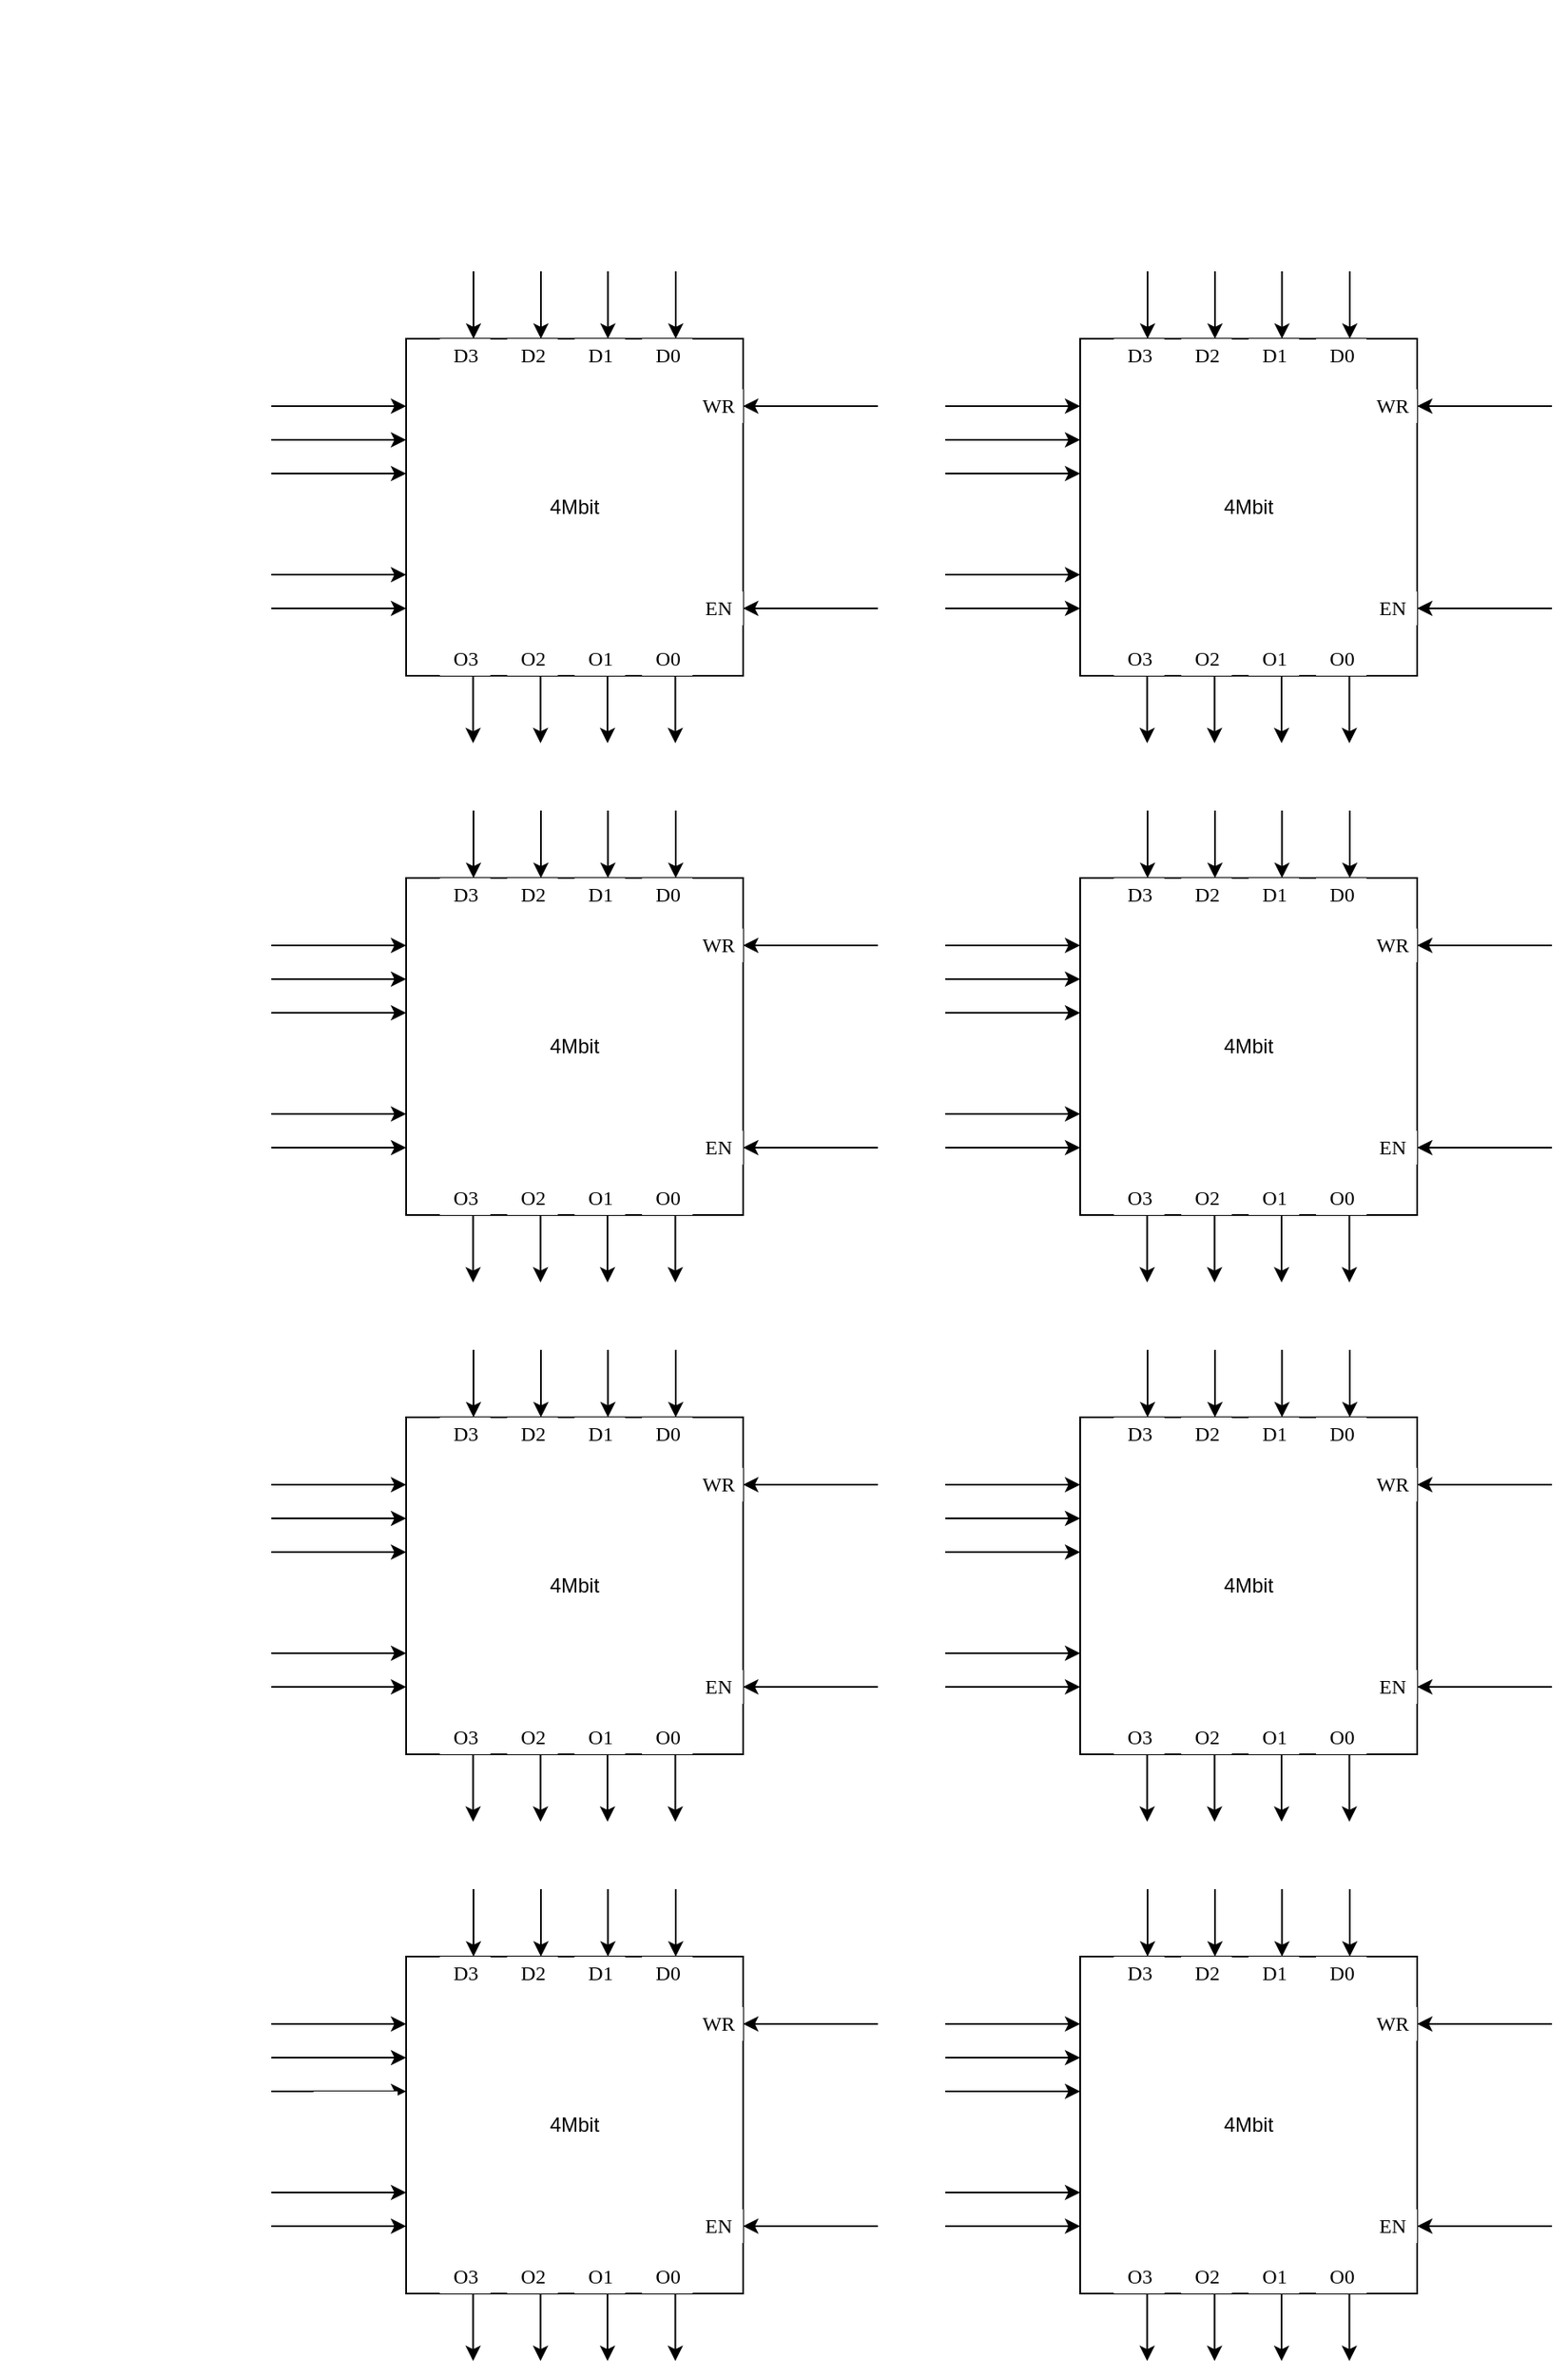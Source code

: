 <mxfile version="13.6.2" type="device"><diagram id="v5L7E-hxi-sk9cwYGnZm" name="Page-1"><mxGraphModel dx="2370" dy="1372" grid="1" gridSize="10" guides="1" tooltips="1" connect="1" arrows="1" fold="1" page="1" pageScale="1" pageWidth="827" pageHeight="1169" math="0" shadow="0"><root><mxCell id="0"/><mxCell id="1" parent="0"/><mxCell id="Da_MGMx1pPuIl0Go_Evq-273" value="" style="ellipse;whiteSpace=wrap;html=1;aspect=fixed;" vertex="1" parent="1"><mxGeometry x="NaN" y="NaN" width="NaN" height="10" as="geometry"/></mxCell><mxCell id="Da_MGMx1pPuIl0Go_Evq-513" value="4Mbit" style="rounded=0;whiteSpace=wrap;html=1;fillColor=#ffffff;" vertex="1" parent="1"><mxGeometry x="240" y="200" width="200" height="200" as="geometry"/></mxCell><mxCell id="Da_MGMx1pPuIl0Go_Evq-514" value="" style="endArrow=classic;html=1;strokeWidth=1;" edge="1" parent="1"><mxGeometry width="50" height="50" relative="1" as="geometry"><mxPoint x="160" y="240" as="sourcePoint"/><mxPoint x="240" y="240" as="targetPoint"/></mxGeometry></mxCell><mxCell id="Da_MGMx1pPuIl0Go_Evq-515" value="" style="endArrow=classic;html=1;strokeWidth=1;" edge="1" parent="1"><mxGeometry width="50" height="50" relative="1" as="geometry"><mxPoint x="160" y="260" as="sourcePoint"/><mxPoint x="240" y="260" as="targetPoint"/></mxGeometry></mxCell><mxCell id="Da_MGMx1pPuIl0Go_Evq-516" value="" style="endArrow=classic;html=1;strokeWidth=1;" edge="1" parent="1"><mxGeometry width="50" height="50" relative="1" as="geometry"><mxPoint x="160" y="280" as="sourcePoint"/><mxPoint x="240" y="280" as="targetPoint"/></mxGeometry></mxCell><mxCell id="Da_MGMx1pPuIl0Go_Evq-517" value="" style="endArrow=classic;html=1;strokeWidth=1;" edge="1" parent="1"><mxGeometry width="50" height="50" relative="1" as="geometry"><mxPoint x="160" y="340" as="sourcePoint"/><mxPoint x="240" y="340" as="targetPoint"/></mxGeometry></mxCell><mxCell id="Da_MGMx1pPuIl0Go_Evq-518" value="" style="endArrow=classic;html=1;strokeWidth=1;" edge="1" parent="1"><mxGeometry width="50" height="50" relative="1" as="geometry"><mxPoint x="160" y="360" as="sourcePoint"/><mxPoint x="240" y="360" as="targetPoint"/></mxGeometry></mxCell><mxCell id="Da_MGMx1pPuIl0Go_Evq-519" value="" style="endArrow=classic;html=1;strokeWidth=1;" edge="1" parent="1"><mxGeometry width="50" height="50" relative="1" as="geometry"><mxPoint x="520" y="360" as="sourcePoint"/><mxPoint x="440" y="360" as="targetPoint"/></mxGeometry></mxCell><mxCell id="Da_MGMx1pPuIl0Go_Evq-520" value="" style="endArrow=classic;html=1;strokeWidth=1;" edge="1" parent="1"><mxGeometry width="50" height="50" relative="1" as="geometry"><mxPoint x="520" y="240" as="sourcePoint"/><mxPoint x="440" y="240" as="targetPoint"/></mxGeometry></mxCell><mxCell id="Da_MGMx1pPuIl0Go_Evq-521" value="" style="endArrow=classic;html=1;strokeWidth=1;" edge="1" parent="1"><mxGeometry width="50" height="50" relative="1" as="geometry"><mxPoint x="280" y="160" as="sourcePoint"/><mxPoint x="280" y="200" as="targetPoint"/></mxGeometry></mxCell><mxCell id="Da_MGMx1pPuIl0Go_Evq-522" value="" style="endArrow=classic;html=1;strokeWidth=1;" edge="1" parent="1"><mxGeometry width="50" height="50" relative="1" as="geometry"><mxPoint x="320" y="160" as="sourcePoint"/><mxPoint x="320" y="200" as="targetPoint"/></mxGeometry></mxCell><mxCell id="Da_MGMx1pPuIl0Go_Evq-523" value="" style="endArrow=classic;html=1;strokeWidth=1;" edge="1" parent="1"><mxGeometry width="50" height="50" relative="1" as="geometry"><mxPoint x="359.76" y="160" as="sourcePoint"/><mxPoint x="359.76" y="200" as="targetPoint"/></mxGeometry></mxCell><mxCell id="Da_MGMx1pPuIl0Go_Evq-524" value="" style="endArrow=classic;html=1;strokeWidth=1;" edge="1" parent="1"><mxGeometry width="50" height="50" relative="1" as="geometry"><mxPoint x="400" y="160" as="sourcePoint"/><mxPoint x="400" y="200" as="targetPoint"/></mxGeometry></mxCell><mxCell id="Da_MGMx1pPuIl0Go_Evq-525" value="" style="endArrow=classic;html=1;strokeWidth=1;" edge="1" parent="1"><mxGeometry width="50" height="50" relative="1" as="geometry"><mxPoint x="279.76" y="400" as="sourcePoint"/><mxPoint x="279.76" y="440" as="targetPoint"/></mxGeometry></mxCell><mxCell id="Da_MGMx1pPuIl0Go_Evq-526" value="" style="endArrow=classic;html=1;strokeWidth=1;" edge="1" parent="1"><mxGeometry width="50" height="50" relative="1" as="geometry"><mxPoint x="319.76" y="400" as="sourcePoint"/><mxPoint x="319.76" y="440" as="targetPoint"/></mxGeometry></mxCell><mxCell id="Da_MGMx1pPuIl0Go_Evq-527" value="" style="endArrow=classic;html=1;strokeWidth=1;" edge="1" parent="1"><mxGeometry width="50" height="50" relative="1" as="geometry"><mxPoint x="359.52" y="400" as="sourcePoint"/><mxPoint x="359.52" y="440" as="targetPoint"/></mxGeometry></mxCell><mxCell id="Da_MGMx1pPuIl0Go_Evq-528" value="" style="endArrow=classic;html=1;strokeWidth=1;" edge="1" parent="1"><mxGeometry width="50" height="50" relative="1" as="geometry"><mxPoint x="399.76" y="400" as="sourcePoint"/><mxPoint x="399.76" y="440" as="targetPoint"/></mxGeometry></mxCell><mxCell id="Da_MGMx1pPuIl0Go_Evq-529" value="&lt;font face=&quot;Lucida Console&quot;&gt;D3&lt;/font&gt;" style="text;html=1;align=center;verticalAlign=middle;resizable=0;points=[];autosize=1;fillColor=#ffffff;" vertex="1" parent="1"><mxGeometry x="260" y="200" width="30" height="20" as="geometry"/></mxCell><mxCell id="Da_MGMx1pPuIl0Go_Evq-530" value="&lt;font face=&quot;Lucida Console&quot;&gt;D2&lt;/font&gt;" style="text;html=1;align=center;verticalAlign=middle;resizable=0;points=[];autosize=1;fillColor=#ffffff;" vertex="1" parent="1"><mxGeometry x="300" y="200" width="30" height="20" as="geometry"/></mxCell><mxCell id="Da_MGMx1pPuIl0Go_Evq-531" value="&lt;font face=&quot;Lucida Console&quot;&gt;D1&lt;/font&gt;&lt;span style=&quot;color: rgba(0 , 0 , 0 , 0) ; font-family: monospace ; font-size: 0px&quot;&gt;%3CmxGraphModel%3E%3Croot%3E%3CmxCell%20id%3D%220%22%2F%3E%3CmxCell%20id%3D%221%22%20parent%3D%220%22%2F%3E%3CmxCell%20id%3D%222%22%20value%3D%22%26lt%3Bfont%20face%3D%26quot%3BLucida%20Console%26quot%3B%26gt%3BD3%26lt%3B%2Ffont%26gt%3B%22%20style%3D%22text%3Bhtml%3D1%3Balign%3Dcenter%3BverticalAlign%3Dmiddle%3Bresizable%3D0%3Bpoints%3D%5B%5D%3Bautosize%3D1%3B%22%20vertex%3D%221%22%20parent%3D%221%22%3E%3CmxGeometry%20x%3D%22220%22%20y%3D%22160%22%20width%3D%2230%22%20height%3D%2220%22%20as%3D%22geometry%22%2F%3E%3C%2FmxCell%3E%3C%2Froot%3E%3C%2FmxGraphModel%3E&lt;/span&gt;" style="text;html=1;align=center;verticalAlign=middle;resizable=0;points=[];autosize=1;fillColor=#ffffff;" vertex="1" parent="1"><mxGeometry x="340" y="200" width="30" height="20" as="geometry"/></mxCell><mxCell id="Da_MGMx1pPuIl0Go_Evq-532" value="&lt;font face=&quot;Lucida Console&quot;&gt;D0&lt;/font&gt;" style="text;html=1;align=center;verticalAlign=middle;resizable=0;points=[];autosize=1;fillColor=#ffffff;" vertex="1" parent="1"><mxGeometry x="380" y="200" width="30" height="20" as="geometry"/></mxCell><mxCell id="Da_MGMx1pPuIl0Go_Evq-533" value="&lt;font face=&quot;Lucida Console&quot;&gt;O3&lt;/font&gt;" style="text;html=1;align=center;verticalAlign=middle;resizable=0;points=[];autosize=1;fillColor=#ffffff;" vertex="1" parent="1"><mxGeometry x="260" y="380" width="30" height="20" as="geometry"/></mxCell><mxCell id="Da_MGMx1pPuIl0Go_Evq-534" value="&lt;font face=&quot;Lucida Console&quot;&gt;O2&lt;/font&gt;" style="text;html=1;align=center;verticalAlign=middle;resizable=0;points=[];autosize=1;fillColor=#ffffff;" vertex="1" parent="1"><mxGeometry x="300" y="380" width="30" height="20" as="geometry"/></mxCell><mxCell id="Da_MGMx1pPuIl0Go_Evq-535" value="&lt;font face=&quot;Lucida Console&quot;&gt;O1&lt;/font&gt;&lt;span style=&quot;color: rgba(0 , 0 , 0 , 0) ; font-family: monospace ; font-size: 0px&quot;&gt;%3CmxGraphModel%3E%3Croot%3E%3CmxCell%20id%3D%220%22%2F%3E%3CmxCell%20id%3D%221%22%20parent%3D%220%22%2F%3E%3CmxCell%20id%3D%222%22%20value%3D%22%26lt%3Bfont%20face%3D%26quot%3BLucida%20Console%26quot%3B%26gt%3BD3%26lt%3B%2Ffont%26gt%3B%22%20style%3D%22text%3Bhtml%3D1%3Balign%3Dcenter%3BverticalAlign%3Dmiddle%3Bresizable%3D0%3Bpoints%3D%5B%5D%3Bautosize%3D1%3B%22%20vertex%3D%221%22%20parent%3D%221%22%3E%3CmxGeometry%20x%3D%22220%22%20y%3D%22160%22%20width%3D%2230%22%20height%3D%2220%22%20as%3D%22geometry%22%2F%3E%3C%2FmxCell%3E%3C%2Froot%3E%3C%2FmxGraphModel%3E&lt;/span&gt;" style="text;html=1;align=center;verticalAlign=middle;resizable=0;points=[];autosize=1;fillColor=#ffffff;" vertex="1" parent="1"><mxGeometry x="340" y="380" width="30" height="20" as="geometry"/></mxCell><mxCell id="Da_MGMx1pPuIl0Go_Evq-536" value="&lt;font face=&quot;Lucida Console&quot;&gt;O0&lt;/font&gt;" style="text;html=1;align=center;verticalAlign=middle;resizable=0;points=[];autosize=1;fillColor=#ffffff;" vertex="1" parent="1"><mxGeometry x="380" y="380" width="30" height="20" as="geometry"/></mxCell><mxCell id="Da_MGMx1pPuIl0Go_Evq-538" value="&lt;font face=&quot;Lucida Console&quot;&gt;WR&lt;/font&gt;" style="text;html=1;align=center;verticalAlign=middle;resizable=0;points=[];autosize=1;fillColor=#ffffff;" vertex="1" parent="1"><mxGeometry x="410" y="230" width="30" height="20" as="geometry"/></mxCell><mxCell id="Da_MGMx1pPuIl0Go_Evq-539" value="&lt;font face=&quot;Lucida Console&quot;&gt;EN&lt;/font&gt;" style="text;html=1;align=center;verticalAlign=middle;resizable=0;points=[];autosize=1;fillColor=#ffffff;" vertex="1" parent="1"><mxGeometry x="410" y="350" width="30" height="20" as="geometry"/></mxCell><mxCell id="Da_MGMx1pPuIl0Go_Evq-545" value="4Mbit" style="rounded=0;whiteSpace=wrap;html=1;fillColor=#ffffff;" vertex="1" parent="1"><mxGeometry x="640" y="200" width="200" height="200" as="geometry"/></mxCell><mxCell id="Da_MGMx1pPuIl0Go_Evq-546" value="" style="endArrow=classic;html=1;strokeWidth=1;" edge="1" parent="1"><mxGeometry width="50" height="50" relative="1" as="geometry"><mxPoint x="560" y="240" as="sourcePoint"/><mxPoint x="640" y="240" as="targetPoint"/></mxGeometry></mxCell><mxCell id="Da_MGMx1pPuIl0Go_Evq-547" value="" style="endArrow=classic;html=1;strokeWidth=1;" edge="1" parent="1"><mxGeometry width="50" height="50" relative="1" as="geometry"><mxPoint x="560" y="260" as="sourcePoint"/><mxPoint x="640" y="260" as="targetPoint"/></mxGeometry></mxCell><mxCell id="Da_MGMx1pPuIl0Go_Evq-548" value="" style="endArrow=classic;html=1;strokeWidth=1;" edge="1" parent="1"><mxGeometry width="50" height="50" relative="1" as="geometry"><mxPoint x="560" y="280" as="sourcePoint"/><mxPoint x="640" y="280" as="targetPoint"/></mxGeometry></mxCell><mxCell id="Da_MGMx1pPuIl0Go_Evq-549" value="" style="endArrow=classic;html=1;strokeWidth=1;" edge="1" parent="1"><mxGeometry width="50" height="50" relative="1" as="geometry"><mxPoint x="560" y="340.0" as="sourcePoint"/><mxPoint x="640" y="340.0" as="targetPoint"/></mxGeometry></mxCell><mxCell id="Da_MGMx1pPuIl0Go_Evq-550" value="" style="endArrow=classic;html=1;strokeWidth=1;" edge="1" parent="1"><mxGeometry width="50" height="50" relative="1" as="geometry"><mxPoint x="560" y="360.0" as="sourcePoint"/><mxPoint x="640" y="360.0" as="targetPoint"/></mxGeometry></mxCell><mxCell id="Da_MGMx1pPuIl0Go_Evq-551" value="" style="endArrow=classic;html=1;strokeWidth=1;" edge="1" parent="1"><mxGeometry width="50" height="50" relative="1" as="geometry"><mxPoint x="920" y="360.0" as="sourcePoint"/><mxPoint x="840" y="360.0" as="targetPoint"/></mxGeometry></mxCell><mxCell id="Da_MGMx1pPuIl0Go_Evq-552" value="" style="endArrow=classic;html=1;strokeWidth=1;" edge="1" parent="1"><mxGeometry width="50" height="50" relative="1" as="geometry"><mxPoint x="920" y="240" as="sourcePoint"/><mxPoint x="840" y="240" as="targetPoint"/></mxGeometry></mxCell><mxCell id="Da_MGMx1pPuIl0Go_Evq-553" value="" style="endArrow=classic;html=1;strokeWidth=1;" edge="1" parent="1"><mxGeometry width="50" height="50" relative="1" as="geometry"><mxPoint x="680" y="160" as="sourcePoint"/><mxPoint x="680" y="200" as="targetPoint"/></mxGeometry></mxCell><mxCell id="Da_MGMx1pPuIl0Go_Evq-554" value="" style="endArrow=classic;html=1;strokeWidth=1;" edge="1" parent="1"><mxGeometry width="50" height="50" relative="1" as="geometry"><mxPoint x="720" y="160" as="sourcePoint"/><mxPoint x="720" y="200" as="targetPoint"/></mxGeometry></mxCell><mxCell id="Da_MGMx1pPuIl0Go_Evq-555" value="" style="endArrow=classic;html=1;strokeWidth=1;" edge="1" parent="1"><mxGeometry width="50" height="50" relative="1" as="geometry"><mxPoint x="759.76" y="160" as="sourcePoint"/><mxPoint x="759.76" y="200" as="targetPoint"/></mxGeometry></mxCell><mxCell id="Da_MGMx1pPuIl0Go_Evq-556" value="" style="endArrow=classic;html=1;strokeWidth=1;" edge="1" parent="1"><mxGeometry width="50" height="50" relative="1" as="geometry"><mxPoint x="800" y="160" as="sourcePoint"/><mxPoint x="800" y="200" as="targetPoint"/></mxGeometry></mxCell><mxCell id="Da_MGMx1pPuIl0Go_Evq-557" value="" style="endArrow=classic;html=1;strokeWidth=1;" edge="1" parent="1"><mxGeometry width="50" height="50" relative="1" as="geometry"><mxPoint x="679.76" y="400.0" as="sourcePoint"/><mxPoint x="679.76" y="440.0" as="targetPoint"/></mxGeometry></mxCell><mxCell id="Da_MGMx1pPuIl0Go_Evq-558" value="" style="endArrow=classic;html=1;strokeWidth=1;" edge="1" parent="1"><mxGeometry width="50" height="50" relative="1" as="geometry"><mxPoint x="719.76" y="400.0" as="sourcePoint"/><mxPoint x="719.76" y="440.0" as="targetPoint"/></mxGeometry></mxCell><mxCell id="Da_MGMx1pPuIl0Go_Evq-559" value="" style="endArrow=classic;html=1;strokeWidth=1;" edge="1" parent="1"><mxGeometry width="50" height="50" relative="1" as="geometry"><mxPoint x="759.52" y="400.0" as="sourcePoint"/><mxPoint x="759.52" y="440.0" as="targetPoint"/></mxGeometry></mxCell><mxCell id="Da_MGMx1pPuIl0Go_Evq-560" value="" style="endArrow=classic;html=1;strokeWidth=1;" edge="1" parent="1"><mxGeometry width="50" height="50" relative="1" as="geometry"><mxPoint x="799.76" y="400.0" as="sourcePoint"/><mxPoint x="799.76" y="440.0" as="targetPoint"/></mxGeometry></mxCell><mxCell id="Da_MGMx1pPuIl0Go_Evq-561" value="&lt;font face=&quot;Lucida Console&quot;&gt;D3&lt;/font&gt;" style="text;html=1;align=center;verticalAlign=middle;resizable=0;points=[];autosize=1;fillColor=#ffffff;" vertex="1" parent="1"><mxGeometry x="660" y="200" width="30" height="20" as="geometry"/></mxCell><mxCell id="Da_MGMx1pPuIl0Go_Evq-562" value="&lt;font face=&quot;Lucida Console&quot;&gt;D2&lt;/font&gt;" style="text;html=1;align=center;verticalAlign=middle;resizable=0;points=[];autosize=1;fillColor=#ffffff;" vertex="1" parent="1"><mxGeometry x="700" y="200" width="30" height="20" as="geometry"/></mxCell><mxCell id="Da_MGMx1pPuIl0Go_Evq-563" value="&lt;font face=&quot;Lucida Console&quot;&gt;D1&lt;/font&gt;&lt;span style=&quot;color: rgba(0 , 0 , 0 , 0) ; font-family: monospace ; font-size: 0px&quot;&gt;%3CmxGraphModel%3E%3Croot%3E%3CmxCell%20id%3D%220%22%2F%3E%3CmxCell%20id%3D%221%22%20parent%3D%220%22%2F%3E%3CmxCell%20id%3D%222%22%20value%3D%22%26lt%3Bfont%20face%3D%26quot%3BLucida%20Console%26quot%3B%26gt%3BD3%26lt%3B%2Ffont%26gt%3B%22%20style%3D%22text%3Bhtml%3D1%3Balign%3Dcenter%3BverticalAlign%3Dmiddle%3Bresizable%3D0%3Bpoints%3D%5B%5D%3Bautosize%3D1%3B%22%20vertex%3D%221%22%20parent%3D%221%22%3E%3CmxGeometry%20x%3D%22220%22%20y%3D%22160%22%20width%3D%2230%22%20height%3D%2220%22%20as%3D%22geometry%22%2F%3E%3C%2FmxCell%3E%3C%2Froot%3E%3C%2FmxGraphModel%3E&lt;/span&gt;" style="text;html=1;align=center;verticalAlign=middle;resizable=0;points=[];autosize=1;fillColor=#ffffff;" vertex="1" parent="1"><mxGeometry x="740" y="200" width="30" height="20" as="geometry"/></mxCell><mxCell id="Da_MGMx1pPuIl0Go_Evq-564" value="&lt;font face=&quot;Lucida Console&quot;&gt;D0&lt;/font&gt;" style="text;html=1;align=center;verticalAlign=middle;resizable=0;points=[];autosize=1;fillColor=#ffffff;" vertex="1" parent="1"><mxGeometry x="780" y="200" width="30" height="20" as="geometry"/></mxCell><mxCell id="Da_MGMx1pPuIl0Go_Evq-565" value="&lt;font face=&quot;Lucida Console&quot;&gt;O3&lt;/font&gt;" style="text;html=1;align=center;verticalAlign=middle;resizable=0;points=[];autosize=1;fillColor=#ffffff;" vertex="1" parent="1"><mxGeometry x="660" y="380" width="30" height="20" as="geometry"/></mxCell><mxCell id="Da_MGMx1pPuIl0Go_Evq-566" value="&lt;font face=&quot;Lucida Console&quot;&gt;O2&lt;/font&gt;" style="text;html=1;align=center;verticalAlign=middle;resizable=0;points=[];autosize=1;fillColor=#ffffff;" vertex="1" parent="1"><mxGeometry x="700" y="380" width="30" height="20" as="geometry"/></mxCell><mxCell id="Da_MGMx1pPuIl0Go_Evq-567" value="&lt;font face=&quot;Lucida Console&quot;&gt;O1&lt;/font&gt;&lt;span style=&quot;color: rgba(0 , 0 , 0 , 0) ; font-family: monospace ; font-size: 0px&quot;&gt;%3CmxGraphModel%3E%3Croot%3E%3CmxCell%20id%3D%220%22%2F%3E%3CmxCell%20id%3D%221%22%20parent%3D%220%22%2F%3E%3CmxCell%20id%3D%222%22%20value%3D%22%26lt%3Bfont%20face%3D%26quot%3BLucida%20Console%26quot%3B%26gt%3BD3%26lt%3B%2Ffont%26gt%3B%22%20style%3D%22text%3Bhtml%3D1%3Balign%3Dcenter%3BverticalAlign%3Dmiddle%3Bresizable%3D0%3Bpoints%3D%5B%5D%3Bautosize%3D1%3B%22%20vertex%3D%221%22%20parent%3D%221%22%3E%3CmxGeometry%20x%3D%22220%22%20y%3D%22160%22%20width%3D%2230%22%20height%3D%2220%22%20as%3D%22geometry%22%2F%3E%3C%2FmxCell%3E%3C%2Froot%3E%3C%2FmxGraphModel%3E&lt;/span&gt;" style="text;html=1;align=center;verticalAlign=middle;resizable=0;points=[];autosize=1;fillColor=#ffffff;" vertex="1" parent="1"><mxGeometry x="740" y="380" width="30" height="20" as="geometry"/></mxCell><mxCell id="Da_MGMx1pPuIl0Go_Evq-568" value="&lt;font face=&quot;Lucida Console&quot;&gt;O0&lt;/font&gt;" style="text;html=1;align=center;verticalAlign=middle;resizable=0;points=[];autosize=1;fillColor=#ffffff;" vertex="1" parent="1"><mxGeometry x="780" y="380" width="30" height="20" as="geometry"/></mxCell><mxCell id="Da_MGMx1pPuIl0Go_Evq-570" value="&lt;font face=&quot;Lucida Console&quot;&gt;WR&lt;/font&gt;" style="text;html=1;align=center;verticalAlign=middle;resizable=0;points=[];autosize=1;fillColor=#ffffff;" vertex="1" parent="1"><mxGeometry x="810" y="230" width="30" height="20" as="geometry"/></mxCell><mxCell id="Da_MGMx1pPuIl0Go_Evq-571" value="&lt;font face=&quot;Lucida Console&quot;&gt;EN&lt;/font&gt;" style="text;html=1;align=center;verticalAlign=middle;resizable=0;points=[];autosize=1;fillColor=#ffffff;" vertex="1" parent="1"><mxGeometry x="810" y="350" width="30" height="20" as="geometry"/></mxCell><mxCell id="Da_MGMx1pPuIl0Go_Evq-577" value="4Mbit" style="rounded=0;whiteSpace=wrap;html=1;fillColor=#ffffff;" vertex="1" parent="1"><mxGeometry x="240" y="520" width="200" height="200" as="geometry"/></mxCell><mxCell id="Da_MGMx1pPuIl0Go_Evq-578" value="" style="endArrow=classic;html=1;strokeWidth=1;" edge="1" parent="1"><mxGeometry width="50" height="50" relative="1" as="geometry"><mxPoint x="160" y="560" as="sourcePoint"/><mxPoint x="240" y="560" as="targetPoint"/></mxGeometry></mxCell><mxCell id="Da_MGMx1pPuIl0Go_Evq-579" value="" style="endArrow=classic;html=1;strokeWidth=1;" edge="1" parent="1"><mxGeometry width="50" height="50" relative="1" as="geometry"><mxPoint x="160" y="580" as="sourcePoint"/><mxPoint x="240" y="580" as="targetPoint"/></mxGeometry></mxCell><mxCell id="Da_MGMx1pPuIl0Go_Evq-580" value="" style="endArrow=classic;html=1;strokeWidth=1;" edge="1" parent="1"><mxGeometry width="50" height="50" relative="1" as="geometry"><mxPoint x="160" y="600" as="sourcePoint"/><mxPoint x="240" y="600" as="targetPoint"/></mxGeometry></mxCell><mxCell id="Da_MGMx1pPuIl0Go_Evq-581" value="" style="endArrow=classic;html=1;strokeWidth=1;" edge="1" parent="1"><mxGeometry width="50" height="50" relative="1" as="geometry"><mxPoint x="160" y="660" as="sourcePoint"/><mxPoint x="240" y="660" as="targetPoint"/></mxGeometry></mxCell><mxCell id="Da_MGMx1pPuIl0Go_Evq-582" value="" style="endArrow=classic;html=1;strokeWidth=1;" edge="1" parent="1"><mxGeometry width="50" height="50" relative="1" as="geometry"><mxPoint x="160" y="680" as="sourcePoint"/><mxPoint x="240" y="680" as="targetPoint"/></mxGeometry></mxCell><mxCell id="Da_MGMx1pPuIl0Go_Evq-583" value="" style="endArrow=classic;html=1;strokeWidth=1;" edge="1" parent="1"><mxGeometry width="50" height="50" relative="1" as="geometry"><mxPoint x="520" y="680" as="sourcePoint"/><mxPoint x="440" y="680" as="targetPoint"/></mxGeometry></mxCell><mxCell id="Da_MGMx1pPuIl0Go_Evq-584" value="" style="endArrow=classic;html=1;strokeWidth=1;" edge="1" parent="1"><mxGeometry width="50" height="50" relative="1" as="geometry"><mxPoint x="520" y="560" as="sourcePoint"/><mxPoint x="440" y="560" as="targetPoint"/></mxGeometry></mxCell><mxCell id="Da_MGMx1pPuIl0Go_Evq-585" value="" style="endArrow=classic;html=1;strokeWidth=1;" edge="1" parent="1"><mxGeometry width="50" height="50" relative="1" as="geometry"><mxPoint x="280" y="480" as="sourcePoint"/><mxPoint x="280" y="520" as="targetPoint"/></mxGeometry></mxCell><mxCell id="Da_MGMx1pPuIl0Go_Evq-586" value="" style="endArrow=classic;html=1;strokeWidth=1;" edge="1" parent="1"><mxGeometry width="50" height="50" relative="1" as="geometry"><mxPoint x="320" y="480" as="sourcePoint"/><mxPoint x="320" y="520" as="targetPoint"/></mxGeometry></mxCell><mxCell id="Da_MGMx1pPuIl0Go_Evq-587" value="" style="endArrow=classic;html=1;strokeWidth=1;" edge="1" parent="1"><mxGeometry width="50" height="50" relative="1" as="geometry"><mxPoint x="359.76" y="480" as="sourcePoint"/><mxPoint x="359.76" y="520" as="targetPoint"/></mxGeometry></mxCell><mxCell id="Da_MGMx1pPuIl0Go_Evq-588" value="" style="endArrow=classic;html=1;strokeWidth=1;" edge="1" parent="1"><mxGeometry width="50" height="50" relative="1" as="geometry"><mxPoint x="400" y="480" as="sourcePoint"/><mxPoint x="400" y="520" as="targetPoint"/></mxGeometry></mxCell><mxCell id="Da_MGMx1pPuIl0Go_Evq-589" value="" style="endArrow=classic;html=1;strokeWidth=1;" edge="1" parent="1"><mxGeometry width="50" height="50" relative="1" as="geometry"><mxPoint x="279.76" y="720" as="sourcePoint"/><mxPoint x="279.76" y="760" as="targetPoint"/></mxGeometry></mxCell><mxCell id="Da_MGMx1pPuIl0Go_Evq-590" value="" style="endArrow=classic;html=1;strokeWidth=1;" edge="1" parent="1"><mxGeometry width="50" height="50" relative="1" as="geometry"><mxPoint x="319.76" y="720" as="sourcePoint"/><mxPoint x="319.76" y="760" as="targetPoint"/></mxGeometry></mxCell><mxCell id="Da_MGMx1pPuIl0Go_Evq-591" value="" style="endArrow=classic;html=1;strokeWidth=1;" edge="1" parent="1"><mxGeometry width="50" height="50" relative="1" as="geometry"><mxPoint x="359.52" y="720" as="sourcePoint"/><mxPoint x="359.52" y="760" as="targetPoint"/></mxGeometry></mxCell><mxCell id="Da_MGMx1pPuIl0Go_Evq-592" value="" style="endArrow=classic;html=1;strokeWidth=1;" edge="1" parent="1"><mxGeometry width="50" height="50" relative="1" as="geometry"><mxPoint x="399.76" y="720" as="sourcePoint"/><mxPoint x="399.76" y="760" as="targetPoint"/></mxGeometry></mxCell><mxCell id="Da_MGMx1pPuIl0Go_Evq-593" value="&lt;font face=&quot;Lucida Console&quot;&gt;D3&lt;/font&gt;" style="text;html=1;align=center;verticalAlign=middle;resizable=0;points=[];autosize=1;fillColor=#ffffff;" vertex="1" parent="1"><mxGeometry x="260" y="520" width="30" height="20" as="geometry"/></mxCell><mxCell id="Da_MGMx1pPuIl0Go_Evq-594" value="&lt;font face=&quot;Lucida Console&quot;&gt;D2&lt;/font&gt;" style="text;html=1;align=center;verticalAlign=middle;resizable=0;points=[];autosize=1;fillColor=#ffffff;" vertex="1" parent="1"><mxGeometry x="300" y="520" width="30" height="20" as="geometry"/></mxCell><mxCell id="Da_MGMx1pPuIl0Go_Evq-595" value="&lt;font face=&quot;Lucida Console&quot;&gt;D1&lt;/font&gt;&lt;span style=&quot;color: rgba(0 , 0 , 0 , 0) ; font-family: monospace ; font-size: 0px&quot;&gt;%3CmxGraphModel%3E%3Croot%3E%3CmxCell%20id%3D%220%22%2F%3E%3CmxCell%20id%3D%221%22%20parent%3D%220%22%2F%3E%3CmxCell%20id%3D%222%22%20value%3D%22%26lt%3Bfont%20face%3D%26quot%3BLucida%20Console%26quot%3B%26gt%3BD3%26lt%3B%2Ffont%26gt%3B%22%20style%3D%22text%3Bhtml%3D1%3Balign%3Dcenter%3BverticalAlign%3Dmiddle%3Bresizable%3D0%3Bpoints%3D%5B%5D%3Bautosize%3D1%3B%22%20vertex%3D%221%22%20parent%3D%221%22%3E%3CmxGeometry%20x%3D%22220%22%20y%3D%22160%22%20width%3D%2230%22%20height%3D%2220%22%20as%3D%22geometry%22%2F%3E%3C%2FmxCell%3E%3C%2Froot%3E%3C%2FmxGraphModel%3E&lt;/span&gt;" style="text;html=1;align=center;verticalAlign=middle;resizable=0;points=[];autosize=1;fillColor=#ffffff;" vertex="1" parent="1"><mxGeometry x="340" y="520" width="30" height="20" as="geometry"/></mxCell><mxCell id="Da_MGMx1pPuIl0Go_Evq-596" value="&lt;font face=&quot;Lucida Console&quot;&gt;D0&lt;/font&gt;" style="text;html=1;align=center;verticalAlign=middle;resizable=0;points=[];autosize=1;fillColor=#ffffff;" vertex="1" parent="1"><mxGeometry x="380" y="520" width="30" height="20" as="geometry"/></mxCell><mxCell id="Da_MGMx1pPuIl0Go_Evq-597" value="&lt;font face=&quot;Lucida Console&quot;&gt;O3&lt;/font&gt;" style="text;html=1;align=center;verticalAlign=middle;resizable=0;points=[];autosize=1;fillColor=#ffffff;" vertex="1" parent="1"><mxGeometry x="260" y="700" width="30" height="20" as="geometry"/></mxCell><mxCell id="Da_MGMx1pPuIl0Go_Evq-598" value="&lt;font face=&quot;Lucida Console&quot;&gt;O2&lt;/font&gt;" style="text;html=1;align=center;verticalAlign=middle;resizable=0;points=[];autosize=1;fillColor=#ffffff;" vertex="1" parent="1"><mxGeometry x="300" y="700" width="30" height="20" as="geometry"/></mxCell><mxCell id="Da_MGMx1pPuIl0Go_Evq-599" value="&lt;font face=&quot;Lucida Console&quot;&gt;O1&lt;/font&gt;&lt;span style=&quot;color: rgba(0 , 0 , 0 , 0) ; font-family: monospace ; font-size: 0px&quot;&gt;%3CmxGraphModel%3E%3Croot%3E%3CmxCell%20id%3D%220%22%2F%3E%3CmxCell%20id%3D%221%22%20parent%3D%220%22%2F%3E%3CmxCell%20id%3D%222%22%20value%3D%22%26lt%3Bfont%20face%3D%26quot%3BLucida%20Console%26quot%3B%26gt%3BD3%26lt%3B%2Ffont%26gt%3B%22%20style%3D%22text%3Bhtml%3D1%3Balign%3Dcenter%3BverticalAlign%3Dmiddle%3Bresizable%3D0%3Bpoints%3D%5B%5D%3Bautosize%3D1%3B%22%20vertex%3D%221%22%20parent%3D%221%22%3E%3CmxGeometry%20x%3D%22220%22%20y%3D%22160%22%20width%3D%2230%22%20height%3D%2220%22%20as%3D%22geometry%22%2F%3E%3C%2FmxCell%3E%3C%2Froot%3E%3C%2FmxGraphModel%3E&lt;/span&gt;" style="text;html=1;align=center;verticalAlign=middle;resizable=0;points=[];autosize=1;fillColor=#ffffff;" vertex="1" parent="1"><mxGeometry x="340" y="700" width="30" height="20" as="geometry"/></mxCell><mxCell id="Da_MGMx1pPuIl0Go_Evq-600" value="&lt;font face=&quot;Lucida Console&quot;&gt;O0&lt;/font&gt;" style="text;html=1;align=center;verticalAlign=middle;resizable=0;points=[];autosize=1;fillColor=#ffffff;" vertex="1" parent="1"><mxGeometry x="380" y="700" width="30" height="20" as="geometry"/></mxCell><mxCell id="Da_MGMx1pPuIl0Go_Evq-602" value="&lt;font face=&quot;Lucida Console&quot;&gt;WR&lt;/font&gt;" style="text;html=1;align=center;verticalAlign=middle;resizable=0;points=[];autosize=1;fillColor=#ffffff;" vertex="1" parent="1"><mxGeometry x="410" y="550" width="30" height="20" as="geometry"/></mxCell><mxCell id="Da_MGMx1pPuIl0Go_Evq-603" value="&lt;font face=&quot;Lucida Console&quot;&gt;EN&lt;/font&gt;" style="text;html=1;align=center;verticalAlign=middle;resizable=0;points=[];autosize=1;fillColor=#ffffff;" vertex="1" parent="1"><mxGeometry x="410" y="670" width="30" height="20" as="geometry"/></mxCell><mxCell id="Da_MGMx1pPuIl0Go_Evq-609" value="4Mbit" style="rounded=0;whiteSpace=wrap;html=1;fillColor=#ffffff;" vertex="1" parent="1"><mxGeometry x="640" y="520" width="200" height="200" as="geometry"/></mxCell><mxCell id="Da_MGMx1pPuIl0Go_Evq-610" value="" style="endArrow=classic;html=1;strokeWidth=1;" edge="1" parent="1"><mxGeometry width="50" height="50" relative="1" as="geometry"><mxPoint x="560" y="560" as="sourcePoint"/><mxPoint x="640" y="560" as="targetPoint"/></mxGeometry></mxCell><mxCell id="Da_MGMx1pPuIl0Go_Evq-611" value="" style="endArrow=classic;html=1;strokeWidth=1;" edge="1" parent="1"><mxGeometry width="50" height="50" relative="1" as="geometry"><mxPoint x="560" y="580" as="sourcePoint"/><mxPoint x="640" y="580" as="targetPoint"/></mxGeometry></mxCell><mxCell id="Da_MGMx1pPuIl0Go_Evq-612" value="" style="endArrow=classic;html=1;strokeWidth=1;" edge="1" parent="1"><mxGeometry width="50" height="50" relative="1" as="geometry"><mxPoint x="560" y="600" as="sourcePoint"/><mxPoint x="640" y="600" as="targetPoint"/></mxGeometry></mxCell><mxCell id="Da_MGMx1pPuIl0Go_Evq-613" value="" style="endArrow=classic;html=1;strokeWidth=1;" edge="1" parent="1"><mxGeometry width="50" height="50" relative="1" as="geometry"><mxPoint x="560" y="660" as="sourcePoint"/><mxPoint x="640" y="660" as="targetPoint"/></mxGeometry></mxCell><mxCell id="Da_MGMx1pPuIl0Go_Evq-614" value="" style="endArrow=classic;html=1;strokeWidth=1;" edge="1" parent="1"><mxGeometry width="50" height="50" relative="1" as="geometry"><mxPoint x="560" y="680" as="sourcePoint"/><mxPoint x="640" y="680" as="targetPoint"/></mxGeometry></mxCell><mxCell id="Da_MGMx1pPuIl0Go_Evq-615" value="" style="endArrow=classic;html=1;strokeWidth=1;" edge="1" parent="1"><mxGeometry width="50" height="50" relative="1" as="geometry"><mxPoint x="920" y="680" as="sourcePoint"/><mxPoint x="840" y="680" as="targetPoint"/></mxGeometry></mxCell><mxCell id="Da_MGMx1pPuIl0Go_Evq-616" value="" style="endArrow=classic;html=1;strokeWidth=1;" edge="1" parent="1"><mxGeometry width="50" height="50" relative="1" as="geometry"><mxPoint x="920" y="560" as="sourcePoint"/><mxPoint x="840" y="560" as="targetPoint"/></mxGeometry></mxCell><mxCell id="Da_MGMx1pPuIl0Go_Evq-617" value="" style="endArrow=classic;html=1;strokeWidth=1;" edge="1" parent="1"><mxGeometry width="50" height="50" relative="1" as="geometry"><mxPoint x="680" y="480" as="sourcePoint"/><mxPoint x="680" y="520" as="targetPoint"/></mxGeometry></mxCell><mxCell id="Da_MGMx1pPuIl0Go_Evq-618" value="" style="endArrow=classic;html=1;strokeWidth=1;" edge="1" parent="1"><mxGeometry width="50" height="50" relative="1" as="geometry"><mxPoint x="720" y="480" as="sourcePoint"/><mxPoint x="720" y="520" as="targetPoint"/></mxGeometry></mxCell><mxCell id="Da_MGMx1pPuIl0Go_Evq-619" value="" style="endArrow=classic;html=1;strokeWidth=1;" edge="1" parent="1"><mxGeometry width="50" height="50" relative="1" as="geometry"><mxPoint x="759.76" y="480" as="sourcePoint"/><mxPoint x="759.76" y="520" as="targetPoint"/></mxGeometry></mxCell><mxCell id="Da_MGMx1pPuIl0Go_Evq-620" value="" style="endArrow=classic;html=1;strokeWidth=1;" edge="1" parent="1"><mxGeometry width="50" height="50" relative="1" as="geometry"><mxPoint x="800" y="480" as="sourcePoint"/><mxPoint x="800" y="520" as="targetPoint"/></mxGeometry></mxCell><mxCell id="Da_MGMx1pPuIl0Go_Evq-621" value="" style="endArrow=classic;html=1;strokeWidth=1;" edge="1" parent="1"><mxGeometry width="50" height="50" relative="1" as="geometry"><mxPoint x="679.76" y="720" as="sourcePoint"/><mxPoint x="679.76" y="760" as="targetPoint"/></mxGeometry></mxCell><mxCell id="Da_MGMx1pPuIl0Go_Evq-622" value="" style="endArrow=classic;html=1;strokeWidth=1;" edge="1" parent="1"><mxGeometry width="50" height="50" relative="1" as="geometry"><mxPoint x="719.76" y="720" as="sourcePoint"/><mxPoint x="719.76" y="760" as="targetPoint"/></mxGeometry></mxCell><mxCell id="Da_MGMx1pPuIl0Go_Evq-623" value="" style="endArrow=classic;html=1;strokeWidth=1;" edge="1" parent="1"><mxGeometry width="50" height="50" relative="1" as="geometry"><mxPoint x="759.52" y="720" as="sourcePoint"/><mxPoint x="759.52" y="760" as="targetPoint"/></mxGeometry></mxCell><mxCell id="Da_MGMx1pPuIl0Go_Evq-624" value="" style="endArrow=classic;html=1;strokeWidth=1;" edge="1" parent="1"><mxGeometry width="50" height="50" relative="1" as="geometry"><mxPoint x="799.76" y="720" as="sourcePoint"/><mxPoint x="799.76" y="760" as="targetPoint"/></mxGeometry></mxCell><mxCell id="Da_MGMx1pPuIl0Go_Evq-625" value="&lt;font face=&quot;Lucida Console&quot;&gt;D3&lt;/font&gt;" style="text;html=1;align=center;verticalAlign=middle;resizable=0;points=[];autosize=1;fillColor=#ffffff;" vertex="1" parent="1"><mxGeometry x="660" y="520" width="30" height="20" as="geometry"/></mxCell><mxCell id="Da_MGMx1pPuIl0Go_Evq-626" value="&lt;font face=&quot;Lucida Console&quot;&gt;D2&lt;/font&gt;" style="text;html=1;align=center;verticalAlign=middle;resizable=0;points=[];autosize=1;fillColor=#ffffff;" vertex="1" parent="1"><mxGeometry x="700" y="520" width="30" height="20" as="geometry"/></mxCell><mxCell id="Da_MGMx1pPuIl0Go_Evq-627" value="&lt;font face=&quot;Lucida Console&quot;&gt;D1&lt;/font&gt;&lt;span style=&quot;color: rgba(0 , 0 , 0 , 0) ; font-family: monospace ; font-size: 0px&quot;&gt;%3CmxGraphModel%3E%3Croot%3E%3CmxCell%20id%3D%220%22%2F%3E%3CmxCell%20id%3D%221%22%20parent%3D%220%22%2F%3E%3CmxCell%20id%3D%222%22%20value%3D%22%26lt%3Bfont%20face%3D%26quot%3BLucida%20Console%26quot%3B%26gt%3BD3%26lt%3B%2Ffont%26gt%3B%22%20style%3D%22text%3Bhtml%3D1%3Balign%3Dcenter%3BverticalAlign%3Dmiddle%3Bresizable%3D0%3Bpoints%3D%5B%5D%3Bautosize%3D1%3B%22%20vertex%3D%221%22%20parent%3D%221%22%3E%3CmxGeometry%20x%3D%22220%22%20y%3D%22160%22%20width%3D%2230%22%20height%3D%2220%22%20as%3D%22geometry%22%2F%3E%3C%2FmxCell%3E%3C%2Froot%3E%3C%2FmxGraphModel%3E&lt;/span&gt;" style="text;html=1;align=center;verticalAlign=middle;resizable=0;points=[];autosize=1;fillColor=#ffffff;" vertex="1" parent="1"><mxGeometry x="740" y="520" width="30" height="20" as="geometry"/></mxCell><mxCell id="Da_MGMx1pPuIl0Go_Evq-628" value="&lt;font face=&quot;Lucida Console&quot;&gt;D0&lt;/font&gt;" style="text;html=1;align=center;verticalAlign=middle;resizable=0;points=[];autosize=1;fillColor=#ffffff;" vertex="1" parent="1"><mxGeometry x="780" y="520" width="30" height="20" as="geometry"/></mxCell><mxCell id="Da_MGMx1pPuIl0Go_Evq-629" value="&lt;font face=&quot;Lucida Console&quot;&gt;O3&lt;/font&gt;" style="text;html=1;align=center;verticalAlign=middle;resizable=0;points=[];autosize=1;fillColor=#ffffff;" vertex="1" parent="1"><mxGeometry x="660" y="700" width="30" height="20" as="geometry"/></mxCell><mxCell id="Da_MGMx1pPuIl0Go_Evq-630" value="&lt;font face=&quot;Lucida Console&quot;&gt;O2&lt;/font&gt;" style="text;html=1;align=center;verticalAlign=middle;resizable=0;points=[];autosize=1;fillColor=#ffffff;" vertex="1" parent="1"><mxGeometry x="700" y="700" width="30" height="20" as="geometry"/></mxCell><mxCell id="Da_MGMx1pPuIl0Go_Evq-631" value="&lt;font face=&quot;Lucida Console&quot;&gt;O1&lt;/font&gt;&lt;span style=&quot;color: rgba(0 , 0 , 0 , 0) ; font-family: monospace ; font-size: 0px&quot;&gt;%3CmxGraphModel%3E%3Croot%3E%3CmxCell%20id%3D%220%22%2F%3E%3CmxCell%20id%3D%221%22%20parent%3D%220%22%2F%3E%3CmxCell%20id%3D%222%22%20value%3D%22%26lt%3Bfont%20face%3D%26quot%3BLucida%20Console%26quot%3B%26gt%3BD3%26lt%3B%2Ffont%26gt%3B%22%20style%3D%22text%3Bhtml%3D1%3Balign%3Dcenter%3BverticalAlign%3Dmiddle%3Bresizable%3D0%3Bpoints%3D%5B%5D%3Bautosize%3D1%3B%22%20vertex%3D%221%22%20parent%3D%221%22%3E%3CmxGeometry%20x%3D%22220%22%20y%3D%22160%22%20width%3D%2230%22%20height%3D%2220%22%20as%3D%22geometry%22%2F%3E%3C%2FmxCell%3E%3C%2Froot%3E%3C%2FmxGraphModel%3E&lt;/span&gt;" style="text;html=1;align=center;verticalAlign=middle;resizable=0;points=[];autosize=1;fillColor=#ffffff;" vertex="1" parent="1"><mxGeometry x="740" y="700" width="30" height="20" as="geometry"/></mxCell><mxCell id="Da_MGMx1pPuIl0Go_Evq-632" value="&lt;font face=&quot;Lucida Console&quot;&gt;O0&lt;/font&gt;" style="text;html=1;align=center;verticalAlign=middle;resizable=0;points=[];autosize=1;fillColor=#ffffff;" vertex="1" parent="1"><mxGeometry x="780" y="700" width="30" height="20" as="geometry"/></mxCell><mxCell id="Da_MGMx1pPuIl0Go_Evq-634" value="&lt;font face=&quot;Lucida Console&quot;&gt;WR&lt;/font&gt;" style="text;html=1;align=center;verticalAlign=middle;resizable=0;points=[];autosize=1;fillColor=#ffffff;" vertex="1" parent="1"><mxGeometry x="810" y="550" width="30" height="20" as="geometry"/></mxCell><mxCell id="Da_MGMx1pPuIl0Go_Evq-635" value="&lt;font face=&quot;Lucida Console&quot;&gt;EN&lt;/font&gt;" style="text;html=1;align=center;verticalAlign=middle;resizable=0;points=[];autosize=1;fillColor=#ffffff;" vertex="1" parent="1"><mxGeometry x="810" y="670" width="30" height="20" as="geometry"/></mxCell><mxCell id="Da_MGMx1pPuIl0Go_Evq-641" value="4Mbit" style="rounded=0;whiteSpace=wrap;html=1;fillColor=#ffffff;" vertex="1" parent="1"><mxGeometry x="240" y="840" width="200" height="200" as="geometry"/></mxCell><mxCell id="Da_MGMx1pPuIl0Go_Evq-642" value="" style="endArrow=classic;html=1;strokeWidth=1;" edge="1" parent="1"><mxGeometry width="50" height="50" relative="1" as="geometry"><mxPoint x="160" y="880" as="sourcePoint"/><mxPoint x="240" y="880" as="targetPoint"/></mxGeometry></mxCell><mxCell id="Da_MGMx1pPuIl0Go_Evq-643" value="" style="endArrow=classic;html=1;strokeWidth=1;" edge="1" parent="1"><mxGeometry width="50" height="50" relative="1" as="geometry"><mxPoint x="160" y="900" as="sourcePoint"/><mxPoint x="240" y="900" as="targetPoint"/></mxGeometry></mxCell><mxCell id="Da_MGMx1pPuIl0Go_Evq-644" value="" style="endArrow=classic;html=1;strokeWidth=1;" edge="1" parent="1"><mxGeometry width="50" height="50" relative="1" as="geometry"><mxPoint x="160" y="920" as="sourcePoint"/><mxPoint x="240" y="920" as="targetPoint"/></mxGeometry></mxCell><mxCell id="Da_MGMx1pPuIl0Go_Evq-645" value="" style="endArrow=classic;html=1;strokeWidth=1;" edge="1" parent="1"><mxGeometry width="50" height="50" relative="1" as="geometry"><mxPoint x="160" y="980" as="sourcePoint"/><mxPoint x="240" y="980" as="targetPoint"/></mxGeometry></mxCell><mxCell id="Da_MGMx1pPuIl0Go_Evq-646" value="" style="endArrow=classic;html=1;strokeWidth=1;" edge="1" parent="1"><mxGeometry width="50" height="50" relative="1" as="geometry"><mxPoint x="160" y="1000" as="sourcePoint"/><mxPoint x="240" y="1000" as="targetPoint"/></mxGeometry></mxCell><mxCell id="Da_MGMx1pPuIl0Go_Evq-647" value="" style="endArrow=classic;html=1;strokeWidth=1;" edge="1" parent="1"><mxGeometry width="50" height="50" relative="1" as="geometry"><mxPoint x="520" y="1000" as="sourcePoint"/><mxPoint x="440" y="1000" as="targetPoint"/></mxGeometry></mxCell><mxCell id="Da_MGMx1pPuIl0Go_Evq-648" value="" style="endArrow=classic;html=1;strokeWidth=1;" edge="1" parent="1"><mxGeometry width="50" height="50" relative="1" as="geometry"><mxPoint x="520" y="880" as="sourcePoint"/><mxPoint x="440" y="880" as="targetPoint"/></mxGeometry></mxCell><mxCell id="Da_MGMx1pPuIl0Go_Evq-649" value="" style="endArrow=classic;html=1;strokeWidth=1;" edge="1" parent="1"><mxGeometry width="50" height="50" relative="1" as="geometry"><mxPoint x="280" y="800" as="sourcePoint"/><mxPoint x="280" y="840" as="targetPoint"/></mxGeometry></mxCell><mxCell id="Da_MGMx1pPuIl0Go_Evq-650" value="" style="endArrow=classic;html=1;strokeWidth=1;" edge="1" parent="1"><mxGeometry width="50" height="50" relative="1" as="geometry"><mxPoint x="320" y="800" as="sourcePoint"/><mxPoint x="320" y="840" as="targetPoint"/></mxGeometry></mxCell><mxCell id="Da_MGMx1pPuIl0Go_Evq-651" value="" style="endArrow=classic;html=1;strokeWidth=1;" edge="1" parent="1"><mxGeometry width="50" height="50" relative="1" as="geometry"><mxPoint x="359.76" y="800" as="sourcePoint"/><mxPoint x="359.76" y="840" as="targetPoint"/></mxGeometry></mxCell><mxCell id="Da_MGMx1pPuIl0Go_Evq-652" value="" style="endArrow=classic;html=1;strokeWidth=1;" edge="1" parent="1"><mxGeometry width="50" height="50" relative="1" as="geometry"><mxPoint x="400" y="800" as="sourcePoint"/><mxPoint x="400" y="840" as="targetPoint"/></mxGeometry></mxCell><mxCell id="Da_MGMx1pPuIl0Go_Evq-653" value="" style="endArrow=classic;html=1;strokeWidth=1;" edge="1" parent="1"><mxGeometry width="50" height="50" relative="1" as="geometry"><mxPoint x="279.76" y="1040" as="sourcePoint"/><mxPoint x="279.76" y="1080" as="targetPoint"/></mxGeometry></mxCell><mxCell id="Da_MGMx1pPuIl0Go_Evq-654" value="" style="endArrow=classic;html=1;strokeWidth=1;" edge="1" parent="1"><mxGeometry width="50" height="50" relative="1" as="geometry"><mxPoint x="319.76" y="1040" as="sourcePoint"/><mxPoint x="319.76" y="1080" as="targetPoint"/></mxGeometry></mxCell><mxCell id="Da_MGMx1pPuIl0Go_Evq-655" value="" style="endArrow=classic;html=1;strokeWidth=1;" edge="1" parent="1"><mxGeometry width="50" height="50" relative="1" as="geometry"><mxPoint x="359.52" y="1040" as="sourcePoint"/><mxPoint x="359.52" y="1080" as="targetPoint"/></mxGeometry></mxCell><mxCell id="Da_MGMx1pPuIl0Go_Evq-656" value="" style="endArrow=classic;html=1;strokeWidth=1;" edge="1" parent="1"><mxGeometry width="50" height="50" relative="1" as="geometry"><mxPoint x="399.76" y="1040" as="sourcePoint"/><mxPoint x="399.76" y="1080" as="targetPoint"/></mxGeometry></mxCell><mxCell id="Da_MGMx1pPuIl0Go_Evq-657" value="&lt;font face=&quot;Lucida Console&quot;&gt;D3&lt;/font&gt;" style="text;html=1;align=center;verticalAlign=middle;resizable=0;points=[];autosize=1;fillColor=#ffffff;" vertex="1" parent="1"><mxGeometry x="260" y="840" width="30" height="20" as="geometry"/></mxCell><mxCell id="Da_MGMx1pPuIl0Go_Evq-658" value="&lt;font face=&quot;Lucida Console&quot;&gt;D2&lt;/font&gt;" style="text;html=1;align=center;verticalAlign=middle;resizable=0;points=[];autosize=1;fillColor=#ffffff;" vertex="1" parent="1"><mxGeometry x="300" y="840" width="30" height="20" as="geometry"/></mxCell><mxCell id="Da_MGMx1pPuIl0Go_Evq-659" value="&lt;font face=&quot;Lucida Console&quot;&gt;D1&lt;/font&gt;&lt;span style=&quot;color: rgba(0 , 0 , 0 , 0) ; font-family: monospace ; font-size: 0px&quot;&gt;%3CmxGraphModel%3E%3Croot%3E%3CmxCell%20id%3D%220%22%2F%3E%3CmxCell%20id%3D%221%22%20parent%3D%220%22%2F%3E%3CmxCell%20id%3D%222%22%20value%3D%22%26lt%3Bfont%20face%3D%26quot%3BLucida%20Console%26quot%3B%26gt%3BD3%26lt%3B%2Ffont%26gt%3B%22%20style%3D%22text%3Bhtml%3D1%3Balign%3Dcenter%3BverticalAlign%3Dmiddle%3Bresizable%3D0%3Bpoints%3D%5B%5D%3Bautosize%3D1%3B%22%20vertex%3D%221%22%20parent%3D%221%22%3E%3CmxGeometry%20x%3D%22220%22%20y%3D%22160%22%20width%3D%2230%22%20height%3D%2220%22%20as%3D%22geometry%22%2F%3E%3C%2FmxCell%3E%3C%2Froot%3E%3C%2FmxGraphModel%3E&lt;/span&gt;" style="text;html=1;align=center;verticalAlign=middle;resizable=0;points=[];autosize=1;fillColor=#ffffff;" vertex="1" parent="1"><mxGeometry x="340" y="840" width="30" height="20" as="geometry"/></mxCell><mxCell id="Da_MGMx1pPuIl0Go_Evq-660" value="&lt;font face=&quot;Lucida Console&quot;&gt;D0&lt;/font&gt;" style="text;html=1;align=center;verticalAlign=middle;resizable=0;points=[];autosize=1;fillColor=#ffffff;" vertex="1" parent="1"><mxGeometry x="380" y="840" width="30" height="20" as="geometry"/></mxCell><mxCell id="Da_MGMx1pPuIl0Go_Evq-661" value="&lt;font face=&quot;Lucida Console&quot;&gt;O3&lt;/font&gt;" style="text;html=1;align=center;verticalAlign=middle;resizable=0;points=[];autosize=1;fillColor=#ffffff;" vertex="1" parent="1"><mxGeometry x="260" y="1020" width="30" height="20" as="geometry"/></mxCell><mxCell id="Da_MGMx1pPuIl0Go_Evq-662" value="&lt;font face=&quot;Lucida Console&quot;&gt;O2&lt;/font&gt;" style="text;html=1;align=center;verticalAlign=middle;resizable=0;points=[];autosize=1;fillColor=#ffffff;" vertex="1" parent="1"><mxGeometry x="300" y="1020" width="30" height="20" as="geometry"/></mxCell><mxCell id="Da_MGMx1pPuIl0Go_Evq-663" value="&lt;font face=&quot;Lucida Console&quot;&gt;O1&lt;/font&gt;&lt;span style=&quot;color: rgba(0 , 0 , 0 , 0) ; font-family: monospace ; font-size: 0px&quot;&gt;%3CmxGraphModel%3E%3Croot%3E%3CmxCell%20id%3D%220%22%2F%3E%3CmxCell%20id%3D%221%22%20parent%3D%220%22%2F%3E%3CmxCell%20id%3D%222%22%20value%3D%22%26lt%3Bfont%20face%3D%26quot%3BLucida%20Console%26quot%3B%26gt%3BD3%26lt%3B%2Ffont%26gt%3B%22%20style%3D%22text%3Bhtml%3D1%3Balign%3Dcenter%3BverticalAlign%3Dmiddle%3Bresizable%3D0%3Bpoints%3D%5B%5D%3Bautosize%3D1%3B%22%20vertex%3D%221%22%20parent%3D%221%22%3E%3CmxGeometry%20x%3D%22220%22%20y%3D%22160%22%20width%3D%2230%22%20height%3D%2220%22%20as%3D%22geometry%22%2F%3E%3C%2FmxCell%3E%3C%2Froot%3E%3C%2FmxGraphModel%3E&lt;/span&gt;" style="text;html=1;align=center;verticalAlign=middle;resizable=0;points=[];autosize=1;fillColor=#ffffff;" vertex="1" parent="1"><mxGeometry x="340" y="1020" width="30" height="20" as="geometry"/></mxCell><mxCell id="Da_MGMx1pPuIl0Go_Evq-664" value="&lt;font face=&quot;Lucida Console&quot;&gt;O0&lt;/font&gt;" style="text;html=1;align=center;verticalAlign=middle;resizable=0;points=[];autosize=1;fillColor=#ffffff;" vertex="1" parent="1"><mxGeometry x="380" y="1020" width="30" height="20" as="geometry"/></mxCell><mxCell id="Da_MGMx1pPuIl0Go_Evq-666" value="&lt;font face=&quot;Lucida Console&quot;&gt;WR&lt;/font&gt;" style="text;html=1;align=center;verticalAlign=middle;resizable=0;points=[];autosize=1;fillColor=#ffffff;" vertex="1" parent="1"><mxGeometry x="410" y="870" width="30" height="20" as="geometry"/></mxCell><mxCell id="Da_MGMx1pPuIl0Go_Evq-667" value="&lt;font face=&quot;Lucida Console&quot;&gt;EN&lt;/font&gt;" style="text;html=1;align=center;verticalAlign=middle;resizable=0;points=[];autosize=1;fillColor=#ffffff;" vertex="1" parent="1"><mxGeometry x="410" y="990" width="30" height="20" as="geometry"/></mxCell><mxCell id="Da_MGMx1pPuIl0Go_Evq-673" value="4Mbit" style="rounded=0;whiteSpace=wrap;html=1;fillColor=#ffffff;" vertex="1" parent="1"><mxGeometry x="640" y="840" width="200" height="200" as="geometry"/></mxCell><mxCell id="Da_MGMx1pPuIl0Go_Evq-674" value="" style="endArrow=classic;html=1;strokeWidth=1;" edge="1" parent="1"><mxGeometry width="50" height="50" relative="1" as="geometry"><mxPoint x="560" y="880" as="sourcePoint"/><mxPoint x="640" y="880" as="targetPoint"/></mxGeometry></mxCell><mxCell id="Da_MGMx1pPuIl0Go_Evq-675" value="" style="endArrow=classic;html=1;strokeWidth=1;" edge="1" parent="1"><mxGeometry width="50" height="50" relative="1" as="geometry"><mxPoint x="560" y="900" as="sourcePoint"/><mxPoint x="640" y="900" as="targetPoint"/></mxGeometry></mxCell><mxCell id="Da_MGMx1pPuIl0Go_Evq-676" value="" style="endArrow=classic;html=1;strokeWidth=1;" edge="1" parent="1"><mxGeometry width="50" height="50" relative="1" as="geometry"><mxPoint x="560" y="920" as="sourcePoint"/><mxPoint x="640" y="920" as="targetPoint"/></mxGeometry></mxCell><mxCell id="Da_MGMx1pPuIl0Go_Evq-677" value="" style="endArrow=classic;html=1;strokeWidth=1;" edge="1" parent="1"><mxGeometry width="50" height="50" relative="1" as="geometry"><mxPoint x="560" y="980" as="sourcePoint"/><mxPoint x="640" y="980" as="targetPoint"/></mxGeometry></mxCell><mxCell id="Da_MGMx1pPuIl0Go_Evq-678" value="" style="endArrow=classic;html=1;strokeWidth=1;" edge="1" parent="1"><mxGeometry width="50" height="50" relative="1" as="geometry"><mxPoint x="560" y="1000" as="sourcePoint"/><mxPoint x="640" y="1000" as="targetPoint"/></mxGeometry></mxCell><mxCell id="Da_MGMx1pPuIl0Go_Evq-679" value="" style="endArrow=classic;html=1;strokeWidth=1;" edge="1" parent="1"><mxGeometry width="50" height="50" relative="1" as="geometry"><mxPoint x="920" y="1000" as="sourcePoint"/><mxPoint x="840" y="1000" as="targetPoint"/></mxGeometry></mxCell><mxCell id="Da_MGMx1pPuIl0Go_Evq-680" value="" style="endArrow=classic;html=1;strokeWidth=1;" edge="1" parent="1"><mxGeometry width="50" height="50" relative="1" as="geometry"><mxPoint x="920" y="880" as="sourcePoint"/><mxPoint x="840" y="880" as="targetPoint"/></mxGeometry></mxCell><mxCell id="Da_MGMx1pPuIl0Go_Evq-681" value="" style="endArrow=classic;html=1;strokeWidth=1;" edge="1" parent="1"><mxGeometry width="50" height="50" relative="1" as="geometry"><mxPoint x="680" y="800" as="sourcePoint"/><mxPoint x="680" y="840" as="targetPoint"/></mxGeometry></mxCell><mxCell id="Da_MGMx1pPuIl0Go_Evq-682" value="" style="endArrow=classic;html=1;strokeWidth=1;" edge="1" parent="1"><mxGeometry width="50" height="50" relative="1" as="geometry"><mxPoint x="720" y="800" as="sourcePoint"/><mxPoint x="720" y="840" as="targetPoint"/></mxGeometry></mxCell><mxCell id="Da_MGMx1pPuIl0Go_Evq-683" value="" style="endArrow=classic;html=1;strokeWidth=1;" edge="1" parent="1"><mxGeometry width="50" height="50" relative="1" as="geometry"><mxPoint x="759.76" y="800" as="sourcePoint"/><mxPoint x="759.76" y="840" as="targetPoint"/></mxGeometry></mxCell><mxCell id="Da_MGMx1pPuIl0Go_Evq-684" value="" style="endArrow=classic;html=1;strokeWidth=1;" edge="1" parent="1"><mxGeometry width="50" height="50" relative="1" as="geometry"><mxPoint x="800" y="800" as="sourcePoint"/><mxPoint x="800" y="840" as="targetPoint"/></mxGeometry></mxCell><mxCell id="Da_MGMx1pPuIl0Go_Evq-685" value="" style="endArrow=classic;html=1;strokeWidth=1;" edge="1" parent="1"><mxGeometry width="50" height="50" relative="1" as="geometry"><mxPoint x="679.76" y="1040" as="sourcePoint"/><mxPoint x="679.76" y="1080" as="targetPoint"/></mxGeometry></mxCell><mxCell id="Da_MGMx1pPuIl0Go_Evq-686" value="" style="endArrow=classic;html=1;strokeWidth=1;" edge="1" parent="1"><mxGeometry width="50" height="50" relative="1" as="geometry"><mxPoint x="719.76" y="1040" as="sourcePoint"/><mxPoint x="719.76" y="1080" as="targetPoint"/></mxGeometry></mxCell><mxCell id="Da_MGMx1pPuIl0Go_Evq-687" value="" style="endArrow=classic;html=1;strokeWidth=1;" edge="1" parent="1"><mxGeometry width="50" height="50" relative="1" as="geometry"><mxPoint x="759.52" y="1040" as="sourcePoint"/><mxPoint x="759.52" y="1080" as="targetPoint"/></mxGeometry></mxCell><mxCell id="Da_MGMx1pPuIl0Go_Evq-688" value="" style="endArrow=classic;html=1;strokeWidth=1;" edge="1" parent="1"><mxGeometry width="50" height="50" relative="1" as="geometry"><mxPoint x="799.76" y="1040" as="sourcePoint"/><mxPoint x="799.76" y="1080" as="targetPoint"/></mxGeometry></mxCell><mxCell id="Da_MGMx1pPuIl0Go_Evq-689" value="&lt;font face=&quot;Lucida Console&quot;&gt;D3&lt;/font&gt;" style="text;html=1;align=center;verticalAlign=middle;resizable=0;points=[];autosize=1;fillColor=#ffffff;" vertex="1" parent="1"><mxGeometry x="660" y="840" width="30" height="20" as="geometry"/></mxCell><mxCell id="Da_MGMx1pPuIl0Go_Evq-690" value="&lt;font face=&quot;Lucida Console&quot;&gt;D2&lt;/font&gt;" style="text;html=1;align=center;verticalAlign=middle;resizable=0;points=[];autosize=1;fillColor=#ffffff;" vertex="1" parent="1"><mxGeometry x="700" y="840" width="30" height="20" as="geometry"/></mxCell><mxCell id="Da_MGMx1pPuIl0Go_Evq-691" value="&lt;font face=&quot;Lucida Console&quot;&gt;D1&lt;/font&gt;&lt;span style=&quot;color: rgba(0 , 0 , 0 , 0) ; font-family: monospace ; font-size: 0px&quot;&gt;%3CmxGraphModel%3E%3Croot%3E%3CmxCell%20id%3D%220%22%2F%3E%3CmxCell%20id%3D%221%22%20parent%3D%220%22%2F%3E%3CmxCell%20id%3D%222%22%20value%3D%22%26lt%3Bfont%20face%3D%26quot%3BLucida%20Console%26quot%3B%26gt%3BD3%26lt%3B%2Ffont%26gt%3B%22%20style%3D%22text%3Bhtml%3D1%3Balign%3Dcenter%3BverticalAlign%3Dmiddle%3Bresizable%3D0%3Bpoints%3D%5B%5D%3Bautosize%3D1%3B%22%20vertex%3D%221%22%20parent%3D%221%22%3E%3CmxGeometry%20x%3D%22220%22%20y%3D%22160%22%20width%3D%2230%22%20height%3D%2220%22%20as%3D%22geometry%22%2F%3E%3C%2FmxCell%3E%3C%2Froot%3E%3C%2FmxGraphModel%3E&lt;/span&gt;" style="text;html=1;align=center;verticalAlign=middle;resizable=0;points=[];autosize=1;fillColor=#ffffff;" vertex="1" parent="1"><mxGeometry x="740" y="840" width="30" height="20" as="geometry"/></mxCell><mxCell id="Da_MGMx1pPuIl0Go_Evq-692" value="&lt;font face=&quot;Lucida Console&quot;&gt;D0&lt;/font&gt;" style="text;html=1;align=center;verticalAlign=middle;resizable=0;points=[];autosize=1;fillColor=#ffffff;" vertex="1" parent="1"><mxGeometry x="780" y="840" width="30" height="20" as="geometry"/></mxCell><mxCell id="Da_MGMx1pPuIl0Go_Evq-693" value="&lt;font face=&quot;Lucida Console&quot;&gt;O3&lt;/font&gt;" style="text;html=1;align=center;verticalAlign=middle;resizable=0;points=[];autosize=1;fillColor=#ffffff;" vertex="1" parent="1"><mxGeometry x="660" y="1020" width="30" height="20" as="geometry"/></mxCell><mxCell id="Da_MGMx1pPuIl0Go_Evq-694" value="&lt;font face=&quot;Lucida Console&quot;&gt;O2&lt;/font&gt;" style="text;html=1;align=center;verticalAlign=middle;resizable=0;points=[];autosize=1;fillColor=#ffffff;" vertex="1" parent="1"><mxGeometry x="700" y="1020" width="30" height="20" as="geometry"/></mxCell><mxCell id="Da_MGMx1pPuIl0Go_Evq-695" value="&lt;font face=&quot;Lucida Console&quot;&gt;O1&lt;/font&gt;&lt;span style=&quot;color: rgba(0 , 0 , 0 , 0) ; font-family: monospace ; font-size: 0px&quot;&gt;%3CmxGraphModel%3E%3Croot%3E%3CmxCell%20id%3D%220%22%2F%3E%3CmxCell%20id%3D%221%22%20parent%3D%220%22%2F%3E%3CmxCell%20id%3D%222%22%20value%3D%22%26lt%3Bfont%20face%3D%26quot%3BLucida%20Console%26quot%3B%26gt%3BD3%26lt%3B%2Ffont%26gt%3B%22%20style%3D%22text%3Bhtml%3D1%3Balign%3Dcenter%3BverticalAlign%3Dmiddle%3Bresizable%3D0%3Bpoints%3D%5B%5D%3Bautosize%3D1%3B%22%20vertex%3D%221%22%20parent%3D%221%22%3E%3CmxGeometry%20x%3D%22220%22%20y%3D%22160%22%20width%3D%2230%22%20height%3D%2220%22%20as%3D%22geometry%22%2F%3E%3C%2FmxCell%3E%3C%2Froot%3E%3C%2FmxGraphModel%3E&lt;/span&gt;" style="text;html=1;align=center;verticalAlign=middle;resizable=0;points=[];autosize=1;fillColor=#ffffff;" vertex="1" parent="1"><mxGeometry x="740" y="1020" width="30" height="20" as="geometry"/></mxCell><mxCell id="Da_MGMx1pPuIl0Go_Evq-696" value="&lt;font face=&quot;Lucida Console&quot;&gt;O0&lt;/font&gt;" style="text;html=1;align=center;verticalAlign=middle;resizable=0;points=[];autosize=1;fillColor=#ffffff;" vertex="1" parent="1"><mxGeometry x="780" y="1020" width="30" height="20" as="geometry"/></mxCell><mxCell id="Da_MGMx1pPuIl0Go_Evq-698" value="&lt;font face=&quot;Lucida Console&quot;&gt;WR&lt;/font&gt;" style="text;html=1;align=center;verticalAlign=middle;resizable=0;points=[];autosize=1;fillColor=#ffffff;" vertex="1" parent="1"><mxGeometry x="810" y="870" width="30" height="20" as="geometry"/></mxCell><mxCell id="Da_MGMx1pPuIl0Go_Evq-699" value="&lt;font face=&quot;Lucida Console&quot;&gt;EN&lt;/font&gt;" style="text;html=1;align=center;verticalAlign=middle;resizable=0;points=[];autosize=1;fillColor=#ffffff;" vertex="1" parent="1"><mxGeometry x="810" y="990" width="30" height="20" as="geometry"/></mxCell><mxCell id="Da_MGMx1pPuIl0Go_Evq-705" value="4Mbit" style="rounded=0;whiteSpace=wrap;html=1;fillColor=#ffffff;" vertex="1" parent="1"><mxGeometry x="240" y="1160" width="200" height="200" as="geometry"/></mxCell><mxCell id="Da_MGMx1pPuIl0Go_Evq-706" value="" style="endArrow=classic;html=1;strokeWidth=1;" edge="1" parent="1"><mxGeometry width="50" height="50" relative="1" as="geometry"><mxPoint x="160" y="1200" as="sourcePoint"/><mxPoint x="240" y="1200" as="targetPoint"/></mxGeometry></mxCell><mxCell id="Da_MGMx1pPuIl0Go_Evq-707" value="" style="endArrow=classic;html=1;strokeWidth=1;" edge="1" parent="1"><mxGeometry width="50" height="50" relative="1" as="geometry"><mxPoint x="160" y="1220" as="sourcePoint"/><mxPoint x="240" y="1220" as="targetPoint"/></mxGeometry></mxCell><mxCell id="Da_MGMx1pPuIl0Go_Evq-708" value="" style="endArrow=classic;html=1;strokeWidth=1;" edge="1" parent="1"><mxGeometry width="50" height="50" relative="1" as="geometry"><mxPoint x="160" y="1240" as="sourcePoint"/><mxPoint x="240" y="1240" as="targetPoint"/></mxGeometry></mxCell><mxCell id="Da_MGMx1pPuIl0Go_Evq-709" value="" style="endArrow=classic;html=1;strokeWidth=1;" edge="1" parent="1"><mxGeometry width="50" height="50" relative="1" as="geometry"><mxPoint x="160" y="1300" as="sourcePoint"/><mxPoint x="240" y="1300" as="targetPoint"/></mxGeometry></mxCell><mxCell id="Da_MGMx1pPuIl0Go_Evq-710" value="" style="endArrow=classic;html=1;strokeWidth=1;" edge="1" parent="1"><mxGeometry width="50" height="50" relative="1" as="geometry"><mxPoint x="160" y="1320" as="sourcePoint"/><mxPoint x="240" y="1320" as="targetPoint"/></mxGeometry></mxCell><mxCell id="Da_MGMx1pPuIl0Go_Evq-711" value="" style="endArrow=classic;html=1;strokeWidth=1;" edge="1" parent="1"><mxGeometry width="50" height="50" relative="1" as="geometry"><mxPoint x="520" y="1320" as="sourcePoint"/><mxPoint x="440" y="1320" as="targetPoint"/></mxGeometry></mxCell><mxCell id="Da_MGMx1pPuIl0Go_Evq-712" value="" style="endArrow=classic;html=1;strokeWidth=1;" edge="1" parent="1"><mxGeometry width="50" height="50" relative="1" as="geometry"><mxPoint x="520" y="1200" as="sourcePoint"/><mxPoint x="440" y="1200" as="targetPoint"/></mxGeometry></mxCell><mxCell id="Da_MGMx1pPuIl0Go_Evq-713" value="" style="endArrow=classic;html=1;strokeWidth=1;" edge="1" parent="1"><mxGeometry width="50" height="50" relative="1" as="geometry"><mxPoint x="280" y="1120" as="sourcePoint"/><mxPoint x="280" y="1160" as="targetPoint"/></mxGeometry></mxCell><mxCell id="Da_MGMx1pPuIl0Go_Evq-714" value="" style="endArrow=classic;html=1;strokeWidth=1;" edge="1" parent="1"><mxGeometry width="50" height="50" relative="1" as="geometry"><mxPoint x="320" y="1120" as="sourcePoint"/><mxPoint x="320" y="1160" as="targetPoint"/></mxGeometry></mxCell><mxCell id="Da_MGMx1pPuIl0Go_Evq-715" value="" style="endArrow=classic;html=1;strokeWidth=1;" edge="1" parent="1"><mxGeometry width="50" height="50" relative="1" as="geometry"><mxPoint x="359.76" y="1120" as="sourcePoint"/><mxPoint x="359.76" y="1160" as="targetPoint"/></mxGeometry></mxCell><mxCell id="Da_MGMx1pPuIl0Go_Evq-716" value="" style="endArrow=classic;html=1;strokeWidth=1;" edge="1" parent="1"><mxGeometry width="50" height="50" relative="1" as="geometry"><mxPoint x="400" y="1120" as="sourcePoint"/><mxPoint x="400" y="1160" as="targetPoint"/></mxGeometry></mxCell><mxCell id="Da_MGMx1pPuIl0Go_Evq-717" value="" style="endArrow=classic;html=1;strokeWidth=1;" edge="1" parent="1"><mxGeometry width="50" height="50" relative="1" as="geometry"><mxPoint x="279.76" y="1360" as="sourcePoint"/><mxPoint x="279.76" y="1400" as="targetPoint"/></mxGeometry></mxCell><mxCell id="Da_MGMx1pPuIl0Go_Evq-718" value="" style="endArrow=classic;html=1;strokeWidth=1;" edge="1" parent="1"><mxGeometry width="50" height="50" relative="1" as="geometry"><mxPoint x="319.76" y="1360" as="sourcePoint"/><mxPoint x="319.76" y="1400" as="targetPoint"/></mxGeometry></mxCell><mxCell id="Da_MGMx1pPuIl0Go_Evq-719" value="" style="endArrow=classic;html=1;strokeWidth=1;" edge="1" parent="1"><mxGeometry width="50" height="50" relative="1" as="geometry"><mxPoint x="359.52" y="1360" as="sourcePoint"/><mxPoint x="359.52" y="1400" as="targetPoint"/></mxGeometry></mxCell><mxCell id="Da_MGMx1pPuIl0Go_Evq-720" value="" style="endArrow=classic;html=1;strokeWidth=1;" edge="1" parent="1"><mxGeometry width="50" height="50" relative="1" as="geometry"><mxPoint x="399.76" y="1360" as="sourcePoint"/><mxPoint x="399.76" y="1400" as="targetPoint"/></mxGeometry></mxCell><mxCell id="Da_MGMx1pPuIl0Go_Evq-721" value="&lt;font face=&quot;Lucida Console&quot;&gt;D3&lt;/font&gt;" style="text;html=1;align=center;verticalAlign=middle;resizable=0;points=[];autosize=1;fillColor=#ffffff;" vertex="1" parent="1"><mxGeometry x="260" y="1160" width="30" height="20" as="geometry"/></mxCell><mxCell id="Da_MGMx1pPuIl0Go_Evq-722" value="&lt;font face=&quot;Lucida Console&quot;&gt;D2&lt;/font&gt;" style="text;html=1;align=center;verticalAlign=middle;resizable=0;points=[];autosize=1;fillColor=#ffffff;" vertex="1" parent="1"><mxGeometry x="300" y="1160" width="30" height="20" as="geometry"/></mxCell><mxCell id="Da_MGMx1pPuIl0Go_Evq-723" value="&lt;font face=&quot;Lucida Console&quot;&gt;D1&lt;/font&gt;&lt;span style=&quot;color: rgba(0 , 0 , 0 , 0) ; font-family: monospace ; font-size: 0px&quot;&gt;%3CmxGraphModel%3E%3Croot%3E%3CmxCell%20id%3D%220%22%2F%3E%3CmxCell%20id%3D%221%22%20parent%3D%220%22%2F%3E%3CmxCell%20id%3D%222%22%20value%3D%22%26lt%3Bfont%20face%3D%26quot%3BLucida%20Console%26quot%3B%26gt%3BD3%26lt%3B%2Ffont%26gt%3B%22%20style%3D%22text%3Bhtml%3D1%3Balign%3Dcenter%3BverticalAlign%3Dmiddle%3Bresizable%3D0%3Bpoints%3D%5B%5D%3Bautosize%3D1%3B%22%20vertex%3D%221%22%20parent%3D%221%22%3E%3CmxGeometry%20x%3D%22220%22%20y%3D%22160%22%20width%3D%2230%22%20height%3D%2220%22%20as%3D%22geometry%22%2F%3E%3C%2FmxCell%3E%3C%2Froot%3E%3C%2FmxGraphModel%3E&lt;/span&gt;" style="text;html=1;align=center;verticalAlign=middle;resizable=0;points=[];autosize=1;fillColor=#ffffff;" vertex="1" parent="1"><mxGeometry x="340" y="1160" width="30" height="20" as="geometry"/></mxCell><mxCell id="Da_MGMx1pPuIl0Go_Evq-724" value="&lt;font face=&quot;Lucida Console&quot;&gt;D0&lt;/font&gt;" style="text;html=1;align=center;verticalAlign=middle;resizable=0;points=[];autosize=1;fillColor=#ffffff;" vertex="1" parent="1"><mxGeometry x="380" y="1160" width="30" height="20" as="geometry"/></mxCell><mxCell id="Da_MGMx1pPuIl0Go_Evq-725" value="&lt;font face=&quot;Lucida Console&quot;&gt;O3&lt;/font&gt;" style="text;html=1;align=center;verticalAlign=middle;resizable=0;points=[];autosize=1;fillColor=#ffffff;" vertex="1" parent="1"><mxGeometry x="260" y="1340" width="30" height="20" as="geometry"/></mxCell><mxCell id="Da_MGMx1pPuIl0Go_Evq-726" value="&lt;font face=&quot;Lucida Console&quot;&gt;O2&lt;/font&gt;" style="text;html=1;align=center;verticalAlign=middle;resizable=0;points=[];autosize=1;fillColor=#ffffff;" vertex="1" parent="1"><mxGeometry x="300" y="1340" width="30" height="20" as="geometry"/></mxCell><mxCell id="Da_MGMx1pPuIl0Go_Evq-727" value="&lt;font face=&quot;Lucida Console&quot;&gt;O1&lt;/font&gt;&lt;span style=&quot;color: rgba(0 , 0 , 0 , 0) ; font-family: monospace ; font-size: 0px&quot;&gt;%3CmxGraphModel%3E%3Croot%3E%3CmxCell%20id%3D%220%22%2F%3E%3CmxCell%20id%3D%221%22%20parent%3D%220%22%2F%3E%3CmxCell%20id%3D%222%22%20value%3D%22%26lt%3Bfont%20face%3D%26quot%3BLucida%20Console%26quot%3B%26gt%3BD3%26lt%3B%2Ffont%26gt%3B%22%20style%3D%22text%3Bhtml%3D1%3Balign%3Dcenter%3BverticalAlign%3Dmiddle%3Bresizable%3D0%3Bpoints%3D%5B%5D%3Bautosize%3D1%3B%22%20vertex%3D%221%22%20parent%3D%221%22%3E%3CmxGeometry%20x%3D%22220%22%20y%3D%22160%22%20width%3D%2230%22%20height%3D%2220%22%20as%3D%22geometry%22%2F%3E%3C%2FmxCell%3E%3C%2Froot%3E%3C%2FmxGraphModel%3E&lt;/span&gt;" style="text;html=1;align=center;verticalAlign=middle;resizable=0;points=[];autosize=1;fillColor=#ffffff;" vertex="1" parent="1"><mxGeometry x="340" y="1340" width="30" height="20" as="geometry"/></mxCell><mxCell id="Da_MGMx1pPuIl0Go_Evq-728" value="&lt;font face=&quot;Lucida Console&quot;&gt;O0&lt;/font&gt;" style="text;html=1;align=center;verticalAlign=middle;resizable=0;points=[];autosize=1;fillColor=#ffffff;" vertex="1" parent="1"><mxGeometry x="380" y="1340" width="30" height="20" as="geometry"/></mxCell><mxCell id="Da_MGMx1pPuIl0Go_Evq-729" value="" style="text;html=1;align=center;verticalAlign=middle;resizable=0;points=[];autosize=1;fillColor=#ffffff;" vertex="1" parent="1"><mxGeometry x="185" y="1240" width="50" height="40" as="geometry"/></mxCell><mxCell id="Da_MGMx1pPuIl0Go_Evq-730" value="&lt;font face=&quot;Lucida Console&quot;&gt;WR&lt;/font&gt;" style="text;html=1;align=center;verticalAlign=middle;resizable=0;points=[];autosize=1;fillColor=#ffffff;" vertex="1" parent="1"><mxGeometry x="410" y="1190" width="30" height="20" as="geometry"/></mxCell><mxCell id="Da_MGMx1pPuIl0Go_Evq-731" value="&lt;font face=&quot;Lucida Console&quot;&gt;EN&lt;/font&gt;" style="text;html=1;align=center;verticalAlign=middle;resizable=0;points=[];autosize=1;fillColor=#ffffff;" vertex="1" parent="1"><mxGeometry x="410" y="1310" width="30" height="20" as="geometry"/></mxCell><mxCell id="Da_MGMx1pPuIl0Go_Evq-737" value="4Mbit" style="rounded=0;whiteSpace=wrap;html=1;fillColor=#ffffff;" vertex="1" parent="1"><mxGeometry x="640" y="1160" width="200" height="200" as="geometry"/></mxCell><mxCell id="Da_MGMx1pPuIl0Go_Evq-738" value="" style="endArrow=classic;html=1;strokeWidth=1;" edge="1" parent="1"><mxGeometry width="50" height="50" relative="1" as="geometry"><mxPoint x="560" y="1200" as="sourcePoint"/><mxPoint x="640" y="1200" as="targetPoint"/></mxGeometry></mxCell><mxCell id="Da_MGMx1pPuIl0Go_Evq-739" value="" style="endArrow=classic;html=1;strokeWidth=1;" edge="1" parent="1"><mxGeometry width="50" height="50" relative="1" as="geometry"><mxPoint x="560" y="1220" as="sourcePoint"/><mxPoint x="640" y="1220" as="targetPoint"/></mxGeometry></mxCell><mxCell id="Da_MGMx1pPuIl0Go_Evq-740" value="" style="endArrow=classic;html=1;strokeWidth=1;" edge="1" parent="1"><mxGeometry width="50" height="50" relative="1" as="geometry"><mxPoint x="560" y="1240" as="sourcePoint"/><mxPoint x="640" y="1240" as="targetPoint"/></mxGeometry></mxCell><mxCell id="Da_MGMx1pPuIl0Go_Evq-741" value="" style="endArrow=classic;html=1;strokeWidth=1;" edge="1" parent="1"><mxGeometry width="50" height="50" relative="1" as="geometry"><mxPoint x="560" y="1300" as="sourcePoint"/><mxPoint x="640" y="1300" as="targetPoint"/></mxGeometry></mxCell><mxCell id="Da_MGMx1pPuIl0Go_Evq-742" value="" style="endArrow=classic;html=1;strokeWidth=1;" edge="1" parent="1"><mxGeometry width="50" height="50" relative="1" as="geometry"><mxPoint x="560" y="1320" as="sourcePoint"/><mxPoint x="640" y="1320" as="targetPoint"/></mxGeometry></mxCell><mxCell id="Da_MGMx1pPuIl0Go_Evq-743" value="" style="endArrow=classic;html=1;strokeWidth=1;" edge="1" parent="1"><mxGeometry width="50" height="50" relative="1" as="geometry"><mxPoint x="920" y="1320" as="sourcePoint"/><mxPoint x="840" y="1320" as="targetPoint"/></mxGeometry></mxCell><mxCell id="Da_MGMx1pPuIl0Go_Evq-744" value="" style="endArrow=classic;html=1;strokeWidth=1;" edge="1" parent="1"><mxGeometry width="50" height="50" relative="1" as="geometry"><mxPoint x="920" y="1200" as="sourcePoint"/><mxPoint x="840" y="1200" as="targetPoint"/></mxGeometry></mxCell><mxCell id="Da_MGMx1pPuIl0Go_Evq-745" value="" style="endArrow=classic;html=1;strokeWidth=1;" edge="1" parent="1"><mxGeometry width="50" height="50" relative="1" as="geometry"><mxPoint x="680" y="1120" as="sourcePoint"/><mxPoint x="680" y="1160" as="targetPoint"/></mxGeometry></mxCell><mxCell id="Da_MGMx1pPuIl0Go_Evq-746" value="" style="endArrow=classic;html=1;strokeWidth=1;" edge="1" parent="1"><mxGeometry width="50" height="50" relative="1" as="geometry"><mxPoint x="720" y="1120" as="sourcePoint"/><mxPoint x="720" y="1160" as="targetPoint"/></mxGeometry></mxCell><mxCell id="Da_MGMx1pPuIl0Go_Evq-747" value="" style="endArrow=classic;html=1;strokeWidth=1;" edge="1" parent="1"><mxGeometry width="50" height="50" relative="1" as="geometry"><mxPoint x="759.76" y="1120" as="sourcePoint"/><mxPoint x="759.76" y="1160" as="targetPoint"/></mxGeometry></mxCell><mxCell id="Da_MGMx1pPuIl0Go_Evq-748" value="" style="endArrow=classic;html=1;strokeWidth=1;" edge="1" parent="1"><mxGeometry width="50" height="50" relative="1" as="geometry"><mxPoint x="800" y="1120" as="sourcePoint"/><mxPoint x="800" y="1160" as="targetPoint"/></mxGeometry></mxCell><mxCell id="Da_MGMx1pPuIl0Go_Evq-749" value="" style="endArrow=classic;html=1;strokeWidth=1;" edge="1" parent="1"><mxGeometry width="50" height="50" relative="1" as="geometry"><mxPoint x="679.76" y="1360" as="sourcePoint"/><mxPoint x="679.76" y="1400" as="targetPoint"/></mxGeometry></mxCell><mxCell id="Da_MGMx1pPuIl0Go_Evq-750" value="" style="endArrow=classic;html=1;strokeWidth=1;" edge="1" parent="1"><mxGeometry width="50" height="50" relative="1" as="geometry"><mxPoint x="719.76" y="1360" as="sourcePoint"/><mxPoint x="719.76" y="1400" as="targetPoint"/></mxGeometry></mxCell><mxCell id="Da_MGMx1pPuIl0Go_Evq-751" value="" style="endArrow=classic;html=1;strokeWidth=1;" edge="1" parent="1"><mxGeometry width="50" height="50" relative="1" as="geometry"><mxPoint x="759.52" y="1360" as="sourcePoint"/><mxPoint x="759.52" y="1400" as="targetPoint"/></mxGeometry></mxCell><mxCell id="Da_MGMx1pPuIl0Go_Evq-752" value="" style="endArrow=classic;html=1;strokeWidth=1;" edge="1" parent="1"><mxGeometry width="50" height="50" relative="1" as="geometry"><mxPoint x="799.76" y="1360" as="sourcePoint"/><mxPoint x="799.76" y="1400" as="targetPoint"/></mxGeometry></mxCell><mxCell id="Da_MGMx1pPuIl0Go_Evq-753" value="&lt;font face=&quot;Lucida Console&quot;&gt;D3&lt;/font&gt;" style="text;html=1;align=center;verticalAlign=middle;resizable=0;points=[];autosize=1;fillColor=#ffffff;" vertex="1" parent="1"><mxGeometry x="660" y="1160" width="30" height="20" as="geometry"/></mxCell><mxCell id="Da_MGMx1pPuIl0Go_Evq-754" value="&lt;font face=&quot;Lucida Console&quot;&gt;D2&lt;/font&gt;" style="text;html=1;align=center;verticalAlign=middle;resizable=0;points=[];autosize=1;fillColor=#ffffff;" vertex="1" parent="1"><mxGeometry x="700" y="1160" width="30" height="20" as="geometry"/></mxCell><mxCell id="Da_MGMx1pPuIl0Go_Evq-755" value="&lt;font face=&quot;Lucida Console&quot;&gt;D1&lt;/font&gt;&lt;span style=&quot;color: rgba(0 , 0 , 0 , 0) ; font-family: monospace ; font-size: 0px&quot;&gt;%3CmxGraphModel%3E%3Croot%3E%3CmxCell%20id%3D%220%22%2F%3E%3CmxCell%20id%3D%221%22%20parent%3D%220%22%2F%3E%3CmxCell%20id%3D%222%22%20value%3D%22%26lt%3Bfont%20face%3D%26quot%3BLucida%20Console%26quot%3B%26gt%3BD3%26lt%3B%2Ffont%26gt%3B%22%20style%3D%22text%3Bhtml%3D1%3Balign%3Dcenter%3BverticalAlign%3Dmiddle%3Bresizable%3D0%3Bpoints%3D%5B%5D%3Bautosize%3D1%3B%22%20vertex%3D%221%22%20parent%3D%221%22%3E%3CmxGeometry%20x%3D%22220%22%20y%3D%22160%22%20width%3D%2230%22%20height%3D%2220%22%20as%3D%22geometry%22%2F%3E%3C%2FmxCell%3E%3C%2Froot%3E%3C%2FmxGraphModel%3E&lt;/span&gt;" style="text;html=1;align=center;verticalAlign=middle;resizable=0;points=[];autosize=1;fillColor=#ffffff;" vertex="1" parent="1"><mxGeometry x="740" y="1160" width="30" height="20" as="geometry"/></mxCell><mxCell id="Da_MGMx1pPuIl0Go_Evq-756" value="&lt;font face=&quot;Lucida Console&quot;&gt;D0&lt;/font&gt;" style="text;html=1;align=center;verticalAlign=middle;resizable=0;points=[];autosize=1;fillColor=#ffffff;" vertex="1" parent="1"><mxGeometry x="780" y="1160" width="30" height="20" as="geometry"/></mxCell><mxCell id="Da_MGMx1pPuIl0Go_Evq-757" value="&lt;font face=&quot;Lucida Console&quot;&gt;O3&lt;/font&gt;" style="text;html=1;align=center;verticalAlign=middle;resizable=0;points=[];autosize=1;fillColor=#ffffff;" vertex="1" parent="1"><mxGeometry x="660" y="1340" width="30" height="20" as="geometry"/></mxCell><mxCell id="Da_MGMx1pPuIl0Go_Evq-758" value="&lt;font face=&quot;Lucida Console&quot;&gt;O2&lt;/font&gt;" style="text;html=1;align=center;verticalAlign=middle;resizable=0;points=[];autosize=1;fillColor=#ffffff;" vertex="1" parent="1"><mxGeometry x="700" y="1340" width="30" height="20" as="geometry"/></mxCell><mxCell id="Da_MGMx1pPuIl0Go_Evq-759" value="&lt;font face=&quot;Lucida Console&quot;&gt;O1&lt;/font&gt;&lt;span style=&quot;color: rgba(0 , 0 , 0 , 0) ; font-family: monospace ; font-size: 0px&quot;&gt;%3CmxGraphModel%3E%3Croot%3E%3CmxCell%20id%3D%220%22%2F%3E%3CmxCell%20id%3D%221%22%20parent%3D%220%22%2F%3E%3CmxCell%20id%3D%222%22%20value%3D%22%26lt%3Bfont%20face%3D%26quot%3BLucida%20Console%26quot%3B%26gt%3BD3%26lt%3B%2Ffont%26gt%3B%22%20style%3D%22text%3Bhtml%3D1%3Balign%3Dcenter%3BverticalAlign%3Dmiddle%3Bresizable%3D0%3Bpoints%3D%5B%5D%3Bautosize%3D1%3B%22%20vertex%3D%221%22%20parent%3D%221%22%3E%3CmxGeometry%20x%3D%22220%22%20y%3D%22160%22%20width%3D%2230%22%20height%3D%2220%22%20as%3D%22geometry%22%2F%3E%3C%2FmxCell%3E%3C%2Froot%3E%3C%2FmxGraphModel%3E&lt;/span&gt;" style="text;html=1;align=center;verticalAlign=middle;resizable=0;points=[];autosize=1;fillColor=#ffffff;" vertex="1" parent="1"><mxGeometry x="740" y="1340" width="30" height="20" as="geometry"/></mxCell><mxCell id="Da_MGMx1pPuIl0Go_Evq-760" value="&lt;font face=&quot;Lucida Console&quot;&gt;O0&lt;/font&gt;" style="text;html=1;align=center;verticalAlign=middle;resizable=0;points=[];autosize=1;fillColor=#ffffff;" vertex="1" parent="1"><mxGeometry x="780" y="1340" width="30" height="20" as="geometry"/></mxCell><mxCell id="Da_MGMx1pPuIl0Go_Evq-762" value="&lt;font face=&quot;Lucida Console&quot;&gt;WR&lt;/font&gt;" style="text;html=1;align=center;verticalAlign=middle;resizable=0;points=[];autosize=1;fillColor=#ffffff;" vertex="1" parent="1"><mxGeometry x="810" y="1190" width="30" height="20" as="geometry"/></mxCell><mxCell id="Da_MGMx1pPuIl0Go_Evq-763" value="&lt;font face=&quot;Lucida Console&quot;&gt;EN&lt;/font&gt;" style="text;html=1;align=center;verticalAlign=middle;resizable=0;points=[];autosize=1;fillColor=#ffffff;" vertex="1" parent="1"><mxGeometry x="810" y="1310" width="30" height="20" as="geometry"/></mxCell></root></mxGraphModel></diagram></mxfile>